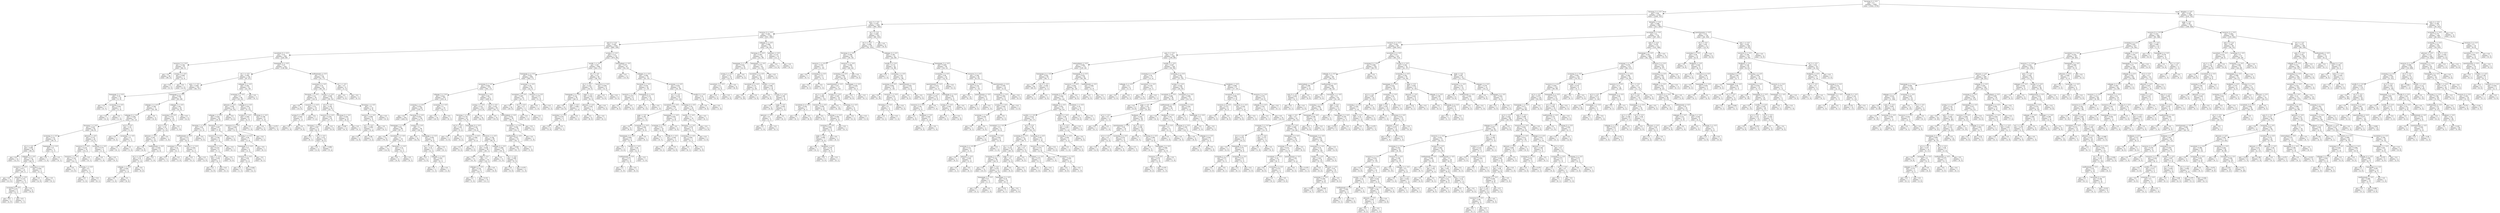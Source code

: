 digraph Tree {
node [shape=box] ;
0 [label="forumng_4 <= 0.5\ngini = 0.5\nsamples = 3200\nvalue = [1622, 1578]"] ;
1 [label="forumng_3 <= 0.5\ngini = 0.46\nsamples = 2191\nvalue = [1404, 787]"] ;
0 -> 1 [labeldistance=2.5, labelangle=45, headlabel="True"] ;
2 [label="quiz_3 <= 0.5\ngini = 0.352\nsamples = 1283\nvalue = [991, 292]"] ;
1 -> 2 ;
3 [label="resource_4 <= 0.5\ngini = 0.281\nsamples = 1120\nvalue = [931, 189]"] ;
2 -> 3 ;
4 [label="quiz_0 <= 0.5\ngini = 0.245\nsamples = 1044\nvalue = [895, 149]"] ;
3 -> 4 ;
5 [label="oucontent_0 <= 0.5\ngini = 0.41\nsamples = 309\nvalue = [220, 89]"] ;
4 -> 5 ;
6 [label="resource_3 <= 0.5\ngini = 0.108\nsamples = 87\nvalue = [82, 5]"] ;
5 -> 6 ;
7 [label="gini = 0.0\nsamples = 80\nvalue = [80, 0]"] ;
6 -> 7 ;
8 [label="acumg_2 <= 0.5\ngini = 0.408\nsamples = 7\nvalue = [2, 5]"] ;
6 -> 8 ;
9 [label="gini = 0.0\nsamples = 5\nvalue = [0, 5]"] ;
8 -> 9 ;
10 [label="gini = 0.0\nsamples = 2\nvalue = [2, 0]"] ;
8 -> 10 ;
11 [label="homepage_0 <= 0.5\ngini = 0.47\nsamples = 222\nvalue = [138, 84]"] ;
5 -> 11 ;
12 [label="url_1 <= 0.5\ngini = 0.492\nsamples = 154\nvalue = [87, 67]"] ;
11 -> 12 ;
13 [label="quiz_1 <= 0.5\ngini = 0.464\nsamples = 101\nvalue = [64, 37]"] ;
12 -> 13 ;
14 [label="homepage_2 <= 0.5\ngini = 0.18\nsamples = 10\nvalue = [1, 9]"] ;
13 -> 14 ;
15 [label="gini = 0.0\nsamples = 7\nvalue = [0, 7]"] ;
14 -> 15 ;
16 [label="acumneg_2 <= 0.5\ngini = 0.444\nsamples = 3\nvalue = [1, 2]"] ;
14 -> 16 ;
17 [label="gini = 0.0\nsamples = 2\nvalue = [0, 2]"] ;
16 -> 17 ;
18 [label="gini = 0.0\nsamples = 1\nvalue = [1, 0]"] ;
16 -> 18 ;
19 [label="homepage_2 <= 0.5\ngini = 0.426\nsamples = 91\nvalue = [63, 28]"] ;
13 -> 19 ;
20 [label="subpage_3 <= 0.5\ngini = 0.349\nsamples = 71\nvalue = [55, 16]"] ;
19 -> 20 ;
21 [label="subpage_0 <= 0.5\ngini = 0.294\nsamples = 67\nvalue = [55, 12]"] ;
20 -> 21 ;
22 [label="forumng_1 <= 0.5\ngini = 0.225\nsamples = 62\nvalue = [54, 8]"] ;
21 -> 22 ;
23 [label="acumneg_3 <= 0.5\ngini = 0.133\nsamples = 42\nvalue = [39, 3]"] ;
22 -> 23 ;
24 [label="url_2 <= 0.5\ngini = 0.095\nsamples = 40\nvalue = [38, 2]"] ;
23 -> 24 ;
25 [label="gini = 0.0\nsamples = 12\nvalue = [12, 0]"] ;
24 -> 25 ;
26 [label="subpage_2 <= 0.5\ngini = 0.133\nsamples = 28\nvalue = [26, 2]"] ;
24 -> 26 ;
27 [label="resource_1 <= 0.5\ngini = 0.077\nsamples = 25\nvalue = [24, 1]"] ;
26 -> 27 ;
28 [label="gini = 0.0\nsamples = 13\nvalue = [13, 0]"] ;
27 -> 28 ;
29 [label="glossary <= 0.5\ngini = 0.153\nsamples = 12\nvalue = [11, 1]"] ;
27 -> 29 ;
30 [label="acumneg_0 <= 0.5\ngini = 0.375\nsamples = 4\nvalue = [3, 1]"] ;
29 -> 30 ;
31 [label="gini = 0.0\nsamples = 2\nvalue = [2, 0]"] ;
30 -> 31 ;
32 [label="gini = 0.5\nsamples = 2\nvalue = [1, 1]"] ;
30 -> 32 ;
33 [label="gini = 0.0\nsamples = 8\nvalue = [8, 0]"] ;
29 -> 33 ;
34 [label="acumneg_2 <= 0.5\ngini = 0.444\nsamples = 3\nvalue = [2, 1]"] ;
26 -> 34 ;
35 [label="gini = 0.0\nsamples = 2\nvalue = [2, 0]"] ;
34 -> 35 ;
36 [label="gini = 0.0\nsamples = 1\nvalue = [0, 1]"] ;
34 -> 36 ;
37 [label="homepage_3 <= 0.5\ngini = 0.5\nsamples = 2\nvalue = [1, 1]"] ;
23 -> 37 ;
38 [label="gini = 0.0\nsamples = 1\nvalue = [1, 0]"] ;
37 -> 38 ;
39 [label="gini = 0.0\nsamples = 1\nvalue = [0, 1]"] ;
37 -> 39 ;
40 [label="glossary <= 0.5\ngini = 0.375\nsamples = 20\nvalue = [15, 5]"] ;
22 -> 40 ;
41 [label="resource_0 <= 0.5\ngini = 0.219\nsamples = 16\nvalue = [14, 2]"] ;
40 -> 41 ;
42 [label="resource_1 <= 0.5\ngini = 0.124\nsamples = 15\nvalue = [14, 1]"] ;
41 -> 42 ;
43 [label="gini = 0.0\nsamples = 13\nvalue = [13, 0]"] ;
42 -> 43 ;
44 [label="acumneg_1 <= 0.5\ngini = 0.5\nsamples = 2\nvalue = [1, 1]"] ;
42 -> 44 ;
45 [label="gini = 0.0\nsamples = 1\nvalue = [1, 0]"] ;
44 -> 45 ;
46 [label="gini = 0.0\nsamples = 1\nvalue = [0, 1]"] ;
44 -> 46 ;
47 [label="gini = 0.0\nsamples = 1\nvalue = [0, 1]"] ;
41 -> 47 ;
48 [label="acumneg_2 <= 0.5\ngini = 0.375\nsamples = 4\nvalue = [1, 3]"] ;
40 -> 48 ;
49 [label="gini = 0.0\nsamples = 1\nvalue = [1, 0]"] ;
48 -> 49 ;
50 [label="gini = 0.0\nsamples = 3\nvalue = [0, 3]"] ;
48 -> 50 ;
51 [label="url_0 <= 0.5\ngini = 0.32\nsamples = 5\nvalue = [1, 4]"] ;
21 -> 51 ;
52 [label="gini = 0.0\nsamples = 3\nvalue = [0, 3]"] ;
51 -> 52 ;
53 [label="acumneg_1 <= 0.5\ngini = 0.5\nsamples = 2\nvalue = [1, 1]"] ;
51 -> 53 ;
54 [label="gini = 0.0\nsamples = 1\nvalue = [0, 1]"] ;
53 -> 54 ;
55 [label="gini = 0.0\nsamples = 1\nvalue = [1, 0]"] ;
53 -> 55 ;
56 [label="gini = 0.0\nsamples = 4\nvalue = [0, 4]"] ;
20 -> 56 ;
57 [label="subpage_3 <= 0.5\ngini = 0.48\nsamples = 20\nvalue = [8, 12]"] ;
19 -> 57 ;
58 [label="acumneg_1 <= 0.5\ngini = 0.375\nsamples = 16\nvalue = [4, 12]"] ;
57 -> 58 ;
59 [label="url_0 <= 0.5\ngini = 0.32\nsamples = 15\nvalue = [3, 12]"] ;
58 -> 59 ;
60 [label="glossary <= 0.5\ngini = 0.245\nsamples = 14\nvalue = [2, 12]"] ;
59 -> 60 ;
61 [label="gini = 0.0\nsamples = 8\nvalue = [0, 8]"] ;
60 -> 61 ;
62 [label="ouelluminate <= 0.5\ngini = 0.444\nsamples = 6\nvalue = [2, 4]"] ;
60 -> 62 ;
63 [label="url_3 <= 0.5\ngini = 0.32\nsamples = 5\nvalue = [1, 4]"] ;
62 -> 63 ;
64 [label="subpage_1 <= 0.5\ngini = 0.444\nsamples = 3\nvalue = [1, 2]"] ;
63 -> 64 ;
65 [label="gini = 0.0\nsamples = 1\nvalue = [1, 0]"] ;
64 -> 65 ;
66 [label="gini = 0.0\nsamples = 2\nvalue = [0, 2]"] ;
64 -> 66 ;
67 [label="gini = 0.0\nsamples = 2\nvalue = [0, 2]"] ;
63 -> 67 ;
68 [label="gini = 0.0\nsamples = 1\nvalue = [1, 0]"] ;
62 -> 68 ;
69 [label="gini = 0.0\nsamples = 1\nvalue = [1, 0]"] ;
59 -> 69 ;
70 [label="gini = 0.0\nsamples = 1\nvalue = [1, 0]"] ;
58 -> 70 ;
71 [label="gini = 0.0\nsamples = 4\nvalue = [4, 0]"] ;
57 -> 71 ;
72 [label="subpage_2 <= 0.5\ngini = 0.491\nsamples = 53\nvalue = [23, 30]"] ;
12 -> 72 ;
73 [label="acumneg_0 <= 0.5\ngini = 0.5\nsamples = 46\nvalue = [23, 23]"] ;
72 -> 73 ;
74 [label="glossary <= 0.5\ngini = 0.459\nsamples = 28\nvalue = [18, 10]"] ;
73 -> 74 ;
75 [label="subpage_1 <= 0.5\ngini = 0.426\nsamples = 26\nvalue = [18, 8]"] ;
74 -> 75 ;
76 [label="forumng_1 <= 0.5\ngini = 0.26\nsamples = 13\nvalue = [11, 2]"] ;
75 -> 76 ;
77 [label="ouelluminate <= 0.5\ngini = 0.375\nsamples = 8\nvalue = [6, 2]"] ;
76 -> 77 ;
78 [label="acumneg_2 <= 0.5\ngini = 0.32\nsamples = 5\nvalue = [4, 1]"] ;
77 -> 78 ;
79 [label="gini = 0.5\nsamples = 2\nvalue = [1, 1]"] ;
78 -> 79 ;
80 [label="gini = 0.0\nsamples = 3\nvalue = [3, 0]"] ;
78 -> 80 ;
81 [label="resource_1 <= 0.5\ngini = 0.444\nsamples = 3\nvalue = [2, 1]"] ;
77 -> 81 ;
82 [label="gini = 0.0\nsamples = 1\nvalue = [0, 1]"] ;
81 -> 82 ;
83 [label="gini = 0.0\nsamples = 2\nvalue = [2, 0]"] ;
81 -> 83 ;
84 [label="gini = 0.0\nsamples = 5\nvalue = [5, 0]"] ;
76 -> 84 ;
85 [label="forumng_1 <= 0.5\ngini = 0.497\nsamples = 13\nvalue = [7, 6]"] ;
75 -> 85 ;
86 [label="resource_2 <= 0.5\ngini = 0.346\nsamples = 9\nvalue = [7, 2]"] ;
85 -> 86 ;
87 [label="acumneg_2 <= 0.5\ngini = 0.219\nsamples = 8\nvalue = [7, 1]"] ;
86 -> 87 ;
88 [label="quiz_1 <= 0.5\ngini = 0.444\nsamples = 3\nvalue = [2, 1]"] ;
87 -> 88 ;
89 [label="gini = 0.0\nsamples = 2\nvalue = [2, 0]"] ;
88 -> 89 ;
90 [label="gini = 0.0\nsamples = 1\nvalue = [0, 1]"] ;
88 -> 90 ;
91 [label="gini = 0.0\nsamples = 5\nvalue = [5, 0]"] ;
87 -> 91 ;
92 [label="gini = 0.0\nsamples = 1\nvalue = [0, 1]"] ;
86 -> 92 ;
93 [label="gini = 0.0\nsamples = 4\nvalue = [0, 4]"] ;
85 -> 93 ;
94 [label="gini = 0.0\nsamples = 2\nvalue = [0, 2]"] ;
74 -> 94 ;
95 [label="subpage_0 <= 0.5\ngini = 0.401\nsamples = 18\nvalue = [5, 13]"] ;
73 -> 95 ;
96 [label="acumg_0 <= 0.5\ngini = 0.494\nsamples = 9\nvalue = [4, 5]"] ;
95 -> 96 ;
97 [label="resource_0 <= 0.5\ngini = 0.469\nsamples = 8\nvalue = [3, 5]"] ;
96 -> 97 ;
98 [label="forumng_1 <= 0.5\ngini = 0.49\nsamples = 7\nvalue = [3, 4]"] ;
97 -> 98 ;
99 [label="homepage_2 <= 0.5\ngini = 0.5\nsamples = 6\nvalue = [3, 3]"] ;
98 -> 99 ;
100 [label="resource_2 <= 0.5\ngini = 0.48\nsamples = 5\nvalue = [3, 2]"] ;
99 -> 100 ;
101 [label="gini = 0.5\nsamples = 2\nvalue = [1, 1]"] ;
100 -> 101 ;
102 [label="gini = 0.444\nsamples = 3\nvalue = [2, 1]"] ;
100 -> 102 ;
103 [label="gini = 0.0\nsamples = 1\nvalue = [0, 1]"] ;
99 -> 103 ;
104 [label="gini = 0.0\nsamples = 1\nvalue = [0, 1]"] ;
98 -> 104 ;
105 [label="gini = 0.0\nsamples = 1\nvalue = [0, 1]"] ;
97 -> 105 ;
106 [label="gini = 0.0\nsamples = 1\nvalue = [1, 0]"] ;
96 -> 106 ;
107 [label="forumng_2 <= 0.5\ngini = 0.198\nsamples = 9\nvalue = [1, 8]"] ;
95 -> 107 ;
108 [label="gini = 0.0\nsamples = 5\nvalue = [0, 5]"] ;
107 -> 108 ;
109 [label="gini = 0.375\nsamples = 4\nvalue = [1, 3]"] ;
107 -> 109 ;
110 [label="gini = 0.0\nsamples = 7\nvalue = [0, 7]"] ;
72 -> 110 ;
111 [label="ouelluminate <= 0.5\ngini = 0.375\nsamples = 68\nvalue = [51, 17]"] ;
11 -> 111 ;
112 [label="acumneg_0 <= 0.5\ngini = 0.35\nsamples = 62\nvalue = [48, 14]"] ;
111 -> 112 ;
113 [label="forumng_1 <= 0.5\ngini = 0.18\nsamples = 20\nvalue = [18, 2]"] ;
112 -> 113 ;
114 [label="gini = 0.0\nsamples = 10\nvalue = [10, 0]"] ;
113 -> 114 ;
115 [label="resource_1 <= 0.5\ngini = 0.32\nsamples = 10\nvalue = [8, 2]"] ;
113 -> 115 ;
116 [label="acumg_0 <= 0.5\ngini = 0.444\nsamples = 3\nvalue = [1, 2]"] ;
115 -> 116 ;
117 [label="gini = 0.0\nsamples = 1\nvalue = [1, 0]"] ;
116 -> 117 ;
118 [label="gini = 0.0\nsamples = 2\nvalue = [0, 2]"] ;
116 -> 118 ;
119 [label="gini = 0.0\nsamples = 7\nvalue = [7, 0]"] ;
115 -> 119 ;
120 [label="acumg_1 <= 0.5\ngini = 0.408\nsamples = 42\nvalue = [30, 12]"] ;
112 -> 120 ;
121 [label="url_0 <= 0.5\ngini = 0.342\nsamples = 32\nvalue = [25, 7]"] ;
120 -> 121 ;
122 [label="resource_0 <= 0.5\ngini = 0.255\nsamples = 20\nvalue = [17, 3]"] ;
121 -> 122 ;
123 [label="forumng_1 <= 0.5\ngini = 0.397\nsamples = 11\nvalue = [8, 3]"] ;
122 -> 123 ;
124 [label="gini = 0.0\nsamples = 1\nvalue = [0, 1]"] ;
123 -> 124 ;
125 [label="url_2 <= 0.5\ngini = 0.32\nsamples = 10\nvalue = [8, 2]"] ;
123 -> 125 ;
126 [label="gini = 0.0\nsamples = 3\nvalue = [3, 0]"] ;
125 -> 126 ;
127 [label="gini = 0.408\nsamples = 7\nvalue = [5, 2]"] ;
125 -> 127 ;
128 [label="gini = 0.0\nsamples = 9\nvalue = [9, 0]"] ;
122 -> 128 ;
129 [label="forumng_0 <= 0.5\ngini = 0.444\nsamples = 12\nvalue = [8, 4]"] ;
121 -> 129 ;
130 [label="gini = 0.397\nsamples = 11\nvalue = [8, 3]"] ;
129 -> 130 ;
131 [label="gini = 0.0\nsamples = 1\nvalue = [0, 1]"] ;
129 -> 131 ;
132 [label="forumng_1 <= 0.5\ngini = 0.5\nsamples = 10\nvalue = [5, 5]"] ;
120 -> 132 ;
133 [label="resource_1 <= 0.5\ngini = 0.469\nsamples = 8\nvalue = [5, 3]"] ;
132 -> 133 ;
134 [label="url_1 <= 0.5\ngini = 0.408\nsamples = 7\nvalue = [5, 2]"] ;
133 -> 134 ;
135 [label="gini = 0.0\nsamples = 2\nvalue = [2, 0]"] ;
134 -> 135 ;
136 [label="gini = 0.48\nsamples = 5\nvalue = [3, 2]"] ;
134 -> 136 ;
137 [label="gini = 0.0\nsamples = 1\nvalue = [0, 1]"] ;
133 -> 137 ;
138 [label="gini = 0.0\nsamples = 2\nvalue = [0, 2]"] ;
132 -> 138 ;
139 [label="url_1 <= 0.5\ngini = 0.5\nsamples = 6\nvalue = [3, 3]"] ;
111 -> 139 ;
140 [label="gini = 0.0\nsamples = 3\nvalue = [3, 0]"] ;
139 -> 140 ;
141 [label="gini = 0.0\nsamples = 3\nvalue = [0, 3]"] ;
139 -> 141 ;
142 [label="acumg_2 <= 0.5\ngini = 0.15\nsamples = 735\nvalue = [675, 60]"] ;
4 -> 142 ;
143 [label="ouwiki_1 <= 0.5\ngini = 0.08\nsamples = 648\nvalue = [621, 27]"] ;
142 -> 143 ;
144 [label="homepage_2 <= 0.5\ngini = 0.055\nsamples = 600\nvalue = [583, 17]"] ;
143 -> 144 ;
145 [label="acumneg_0 <= 0.5\ngini = 0.044\nsamples = 574\nvalue = [561, 13]"] ;
144 -> 145 ;
146 [label="subpage_3 <= 0.5\ngini = 0.022\nsamples = 357\nvalue = [353, 4]"] ;
145 -> 146 ;
147 [label="acumneg_1 <= 0.5\ngini = 0.018\nsamples = 338\nvalue = [335, 3]"] ;
146 -> 147 ;
148 [label="gini = 0.0\nsamples = 202\nvalue = [202, 0]"] ;
147 -> 148 ;
149 [label="forumng_2 <= 0.5\ngini = 0.043\nsamples = 136\nvalue = [133, 3]"] ;
147 -> 149 ;
150 [label="homepage_1 <= 0.5\ngini = 0.02\nsamples = 98\nvalue = [97, 1]"] ;
149 -> 150 ;
151 [label="gini = 0.0\nsamples = 79\nvalue = [79, 0]"] ;
150 -> 151 ;
152 [label="oucontent_1 <= 0.5\ngini = 0.1\nsamples = 19\nvalue = [18, 1]"] ;
150 -> 152 ;
153 [label="gini = 0.0\nsamples = 14\nvalue = [14, 0]"] ;
152 -> 153 ;
154 [label="forumng_1 <= 0.5\ngini = 0.32\nsamples = 5\nvalue = [4, 1]"] ;
152 -> 154 ;
155 [label="gini = 0.0\nsamples = 4\nvalue = [4, 0]"] ;
154 -> 155 ;
156 [label="gini = 0.0\nsamples = 1\nvalue = [0, 1]"] ;
154 -> 156 ;
157 [label="acumg_0 <= 0.5\ngini = 0.1\nsamples = 38\nvalue = [36, 2]"] ;
149 -> 157 ;
158 [label="gini = 0.0\nsamples = 32\nvalue = [32, 0]"] ;
157 -> 158 ;
159 [label="homepage_1 <= 0.5\ngini = 0.444\nsamples = 6\nvalue = [4, 2]"] ;
157 -> 159 ;
160 [label="url_1 <= 0.5\ngini = 0.32\nsamples = 5\nvalue = [4, 1]"] ;
159 -> 160 ;
161 [label="gini = 0.0\nsamples = 2\nvalue = [2, 0]"] ;
160 -> 161 ;
162 [label="subpage_1 <= 0.5\ngini = 0.444\nsamples = 3\nvalue = [2, 1]"] ;
160 -> 162 ;
163 [label="gini = 0.5\nsamples = 2\nvalue = [1, 1]"] ;
162 -> 163 ;
164 [label="gini = 0.0\nsamples = 1\nvalue = [1, 0]"] ;
162 -> 164 ;
165 [label="gini = 0.0\nsamples = 1\nvalue = [0, 1]"] ;
159 -> 165 ;
166 [label="acumneg_3 <= 0.5\ngini = 0.1\nsamples = 19\nvalue = [18, 1]"] ;
146 -> 166 ;
167 [label="gini = 0.0\nsamples = 18\nvalue = [18, 0]"] ;
166 -> 167 ;
168 [label="gini = 0.0\nsamples = 1\nvalue = [0, 1]"] ;
166 -> 168 ;
169 [label="forumng_0 <= 0.5\ngini = 0.08\nsamples = 217\nvalue = [208, 9]"] ;
145 -> 169 ;
170 [label="acumg_1 <= 0.5\ngini = 0.122\nsamples = 123\nvalue = [115, 8]"] ;
169 -> 170 ;
171 [label="forumng_1 <= 0.5\ngini = 0.178\nsamples = 81\nvalue = [73, 8]"] ;
170 -> 171 ;
172 [label="url_0 <= 0.5\ngini = 0.48\nsamples = 5\nvalue = [3, 2]"] ;
171 -> 172 ;
173 [label="gini = 0.0\nsamples = 3\nvalue = [3, 0]"] ;
172 -> 173 ;
174 [label="gini = 0.0\nsamples = 2\nvalue = [0, 2]"] ;
172 -> 174 ;
175 [label="homepage_0 <= 0.5\ngini = 0.145\nsamples = 76\nvalue = [70, 6]"] ;
171 -> 175 ;
176 [label="resource_1 <= 0.5\ngini = 0.408\nsamples = 7\nvalue = [5, 2]"] ;
175 -> 176 ;
177 [label="gini = 0.0\nsamples = 2\nvalue = [0, 2]"] ;
176 -> 177 ;
178 [label="gini = 0.0\nsamples = 5\nvalue = [5, 0]"] ;
176 -> 178 ;
179 [label="resource_1 <= 0.5\ngini = 0.109\nsamples = 69\nvalue = [65, 4]"] ;
175 -> 179 ;
180 [label="url_0 <= 0.5\ngini = 0.039\nsamples = 50\nvalue = [49, 1]"] ;
179 -> 180 ;
181 [label="gini = 0.0\nsamples = 31\nvalue = [31, 0]"] ;
180 -> 181 ;
182 [label="page <= 0.5\ngini = 0.1\nsamples = 19\nvalue = [18, 1]"] ;
180 -> 182 ;
183 [label="subpage_0 <= 0.5\ngini = 0.124\nsamples = 15\nvalue = [14, 1]"] ;
182 -> 183 ;
184 [label="gini = 0.0\nsamples = 1\nvalue = [1, 0]"] ;
183 -> 184 ;
185 [label="gini = 0.133\nsamples = 14\nvalue = [13, 1]"] ;
183 -> 185 ;
186 [label="gini = 0.0\nsamples = 4\nvalue = [4, 0]"] ;
182 -> 186 ;
187 [label="subpage_0 <= 0.5\ngini = 0.266\nsamples = 19\nvalue = [16, 3]"] ;
179 -> 187 ;
188 [label="gini = 0.0\nsamples = 11\nvalue = [11, 0]"] ;
187 -> 188 ;
189 [label="url_1 <= 0.5\ngini = 0.469\nsamples = 8\nvalue = [5, 3]"] ;
187 -> 189 ;
190 [label="gini = 0.0\nsamples = 4\nvalue = [4, 0]"] ;
189 -> 190 ;
191 [label="gini = 0.375\nsamples = 4\nvalue = [1, 3]"] ;
189 -> 191 ;
192 [label="gini = 0.0\nsamples = 42\nvalue = [42, 0]"] ;
170 -> 192 ;
193 [label="url_0 <= 0.5\ngini = 0.021\nsamples = 94\nvalue = [93, 1]"] ;
169 -> 193 ;
194 [label="gini = 0.0\nsamples = 35\nvalue = [35, 0]"] ;
193 -> 194 ;
195 [label="externalquiz <= 0.5\ngini = 0.033\nsamples = 59\nvalue = [58, 1]"] ;
193 -> 195 ;
196 [label="oucontent_1 <= 0.5\ngini = 0.036\nsamples = 54\nvalue = [53, 1]"] ;
195 -> 196 ;
197 [label="ouelluminate <= 0.5\ngini = 0.037\nsamples = 53\nvalue = [52, 1]"] ;
196 -> 197 ;
198 [label="gini = 0.038\nsamples = 52\nvalue = [51, 1]"] ;
197 -> 198 ;
199 [label="gini = 0.0\nsamples = 1\nvalue = [1, 0]"] ;
197 -> 199 ;
200 [label="gini = 0.0\nsamples = 1\nvalue = [1, 0]"] ;
196 -> 200 ;
201 [label="gini = 0.0\nsamples = 5\nvalue = [5, 0]"] ;
195 -> 201 ;
202 [label="acumneg_1 <= 0.5\ngini = 0.26\nsamples = 26\nvalue = [22, 4]"] ;
144 -> 202 ;
203 [label="oucontent_3 <= 0.5\ngini = 0.087\nsamples = 22\nvalue = [21, 1]"] ;
202 -> 203 ;
204 [label="gini = 0.0\nsamples = 20\nvalue = [20, 0]"] ;
203 -> 204 ;
205 [label="url_3 <= 0.5\ngini = 0.5\nsamples = 2\nvalue = [1, 1]"] ;
203 -> 205 ;
206 [label="gini = 0.0\nsamples = 1\nvalue = [1, 0]"] ;
205 -> 206 ;
207 [label="gini = 0.0\nsamples = 1\nvalue = [0, 1]"] ;
205 -> 207 ;
208 [label="resource_3 <= 0.5\ngini = 0.375\nsamples = 4\nvalue = [1, 3]"] ;
202 -> 208 ;
209 [label="gini = 0.0\nsamples = 1\nvalue = [1, 0]"] ;
208 -> 209 ;
210 [label="gini = 0.0\nsamples = 3\nvalue = [0, 3]"] ;
208 -> 210 ;
211 [label="url_3 <= 0.5\ngini = 0.33\nsamples = 48\nvalue = [38, 10]"] ;
143 -> 211 ;
212 [label="url_2 <= 0.5\ngini = 0.224\nsamples = 39\nvalue = [34, 5]"] ;
211 -> 212 ;
213 [label="homepage_3 <= 0.5\ngini = 0.124\nsamples = 30\nvalue = [28, 2]"] ;
212 -> 213 ;
214 [label="gini = 0.0\nsamples = 23\nvalue = [23, 0]"] ;
213 -> 214 ;
215 [label="page <= 0.5\ngini = 0.408\nsamples = 7\nvalue = [5, 2]"] ;
213 -> 215 ;
216 [label="acumneg_1 <= 0.5\ngini = 0.278\nsamples = 6\nvalue = [5, 1]"] ;
215 -> 216 ;
217 [label="gini = 0.0\nsamples = 5\nvalue = [5, 0]"] ;
216 -> 217 ;
218 [label="gini = 0.0\nsamples = 1\nvalue = [0, 1]"] ;
216 -> 218 ;
219 [label="gini = 0.0\nsamples = 1\nvalue = [0, 1]"] ;
215 -> 219 ;
220 [label="page <= 0.5\ngini = 0.444\nsamples = 9\nvalue = [6, 3]"] ;
212 -> 220 ;
221 [label="glossary <= 0.5\ngini = 0.245\nsamples = 7\nvalue = [6, 1]"] ;
220 -> 221 ;
222 [label="gini = 0.0\nsamples = 6\nvalue = [6, 0]"] ;
221 -> 222 ;
223 [label="gini = 0.0\nsamples = 1\nvalue = [0, 1]"] ;
221 -> 223 ;
224 [label="gini = 0.0\nsamples = 2\nvalue = [0, 2]"] ;
220 -> 224 ;
225 [label="resource_2 <= 0.5\ngini = 0.494\nsamples = 9\nvalue = [4, 5]"] ;
211 -> 225 ;
226 [label="gini = 0.0\nsamples = 4\nvalue = [4, 0]"] ;
225 -> 226 ;
227 [label="gini = 0.0\nsamples = 5\nvalue = [0, 5]"] ;
225 -> 227 ;
228 [label="externalquiz <= 0.5\ngini = 0.471\nsamples = 87\nvalue = [54, 33]"] ;
142 -> 228 ;
229 [label="gini = 0.0\nsamples = 13\nvalue = [13, 0]"] ;
228 -> 229 ;
230 [label="subpage_3 <= 0.5\ngini = 0.494\nsamples = 74\nvalue = [41, 33]"] ;
228 -> 230 ;
231 [label="forumng_2 <= 0.5\ngini = 0.434\nsamples = 22\nvalue = [7, 15]"] ;
230 -> 231 ;
232 [label="resource_1 <= 0.5\ngini = 0.375\nsamples = 8\nvalue = [6, 2]"] ;
231 -> 232 ;
233 [label="gini = 0.0\nsamples = 6\nvalue = [6, 0]"] ;
232 -> 233 ;
234 [label="gini = 0.0\nsamples = 2\nvalue = [0, 2]"] ;
232 -> 234 ;
235 [label="homepage_0 <= 0.5\ngini = 0.133\nsamples = 14\nvalue = [1, 13]"] ;
231 -> 235 ;
236 [label="gini = 0.0\nsamples = 13\nvalue = [0, 13]"] ;
235 -> 236 ;
237 [label="gini = 0.0\nsamples = 1\nvalue = [1, 0]"] ;
235 -> 237 ;
238 [label="acumneg_1 <= 0.5\ngini = 0.453\nsamples = 52\nvalue = [34, 18]"] ;
230 -> 238 ;
239 [label="url_3 <= 0.5\ngini = 0.418\nsamples = 47\nvalue = [33, 14]"] ;
238 -> 239 ;
240 [label="oucontent_3 <= 0.5\ngini = 0.494\nsamples = 27\nvalue = [15, 12]"] ;
239 -> 240 ;
241 [label="page <= 0.5\ngini = 0.391\nsamples = 15\nvalue = [11, 4]"] ;
240 -> 241 ;
242 [label="gini = 0.0\nsamples = 6\nvalue = [6, 0]"] ;
241 -> 242 ;
243 [label="acumneg_3 <= 0.5\ngini = 0.494\nsamples = 9\nvalue = [5, 4]"] ;
241 -> 243 ;
244 [label="homepage_3 <= 0.5\ngini = 0.469\nsamples = 8\nvalue = [5, 3]"] ;
243 -> 244 ;
245 [label="gini = 0.0\nsamples = 3\nvalue = [3, 0]"] ;
244 -> 245 ;
246 [label="ouwiki_0 <= 0.5\ngini = 0.48\nsamples = 5\nvalue = [2, 3]"] ;
244 -> 246 ;
247 [label="ouelluminate <= 0.5\ngini = 0.375\nsamples = 4\nvalue = [1, 3]"] ;
246 -> 247 ;
248 [label="gini = 0.0\nsamples = 1\nvalue = [1, 0]"] ;
247 -> 248 ;
249 [label="gini = 0.0\nsamples = 3\nvalue = [0, 3]"] ;
247 -> 249 ;
250 [label="gini = 0.0\nsamples = 1\nvalue = [1, 0]"] ;
246 -> 250 ;
251 [label="gini = 0.0\nsamples = 1\nvalue = [0, 1]"] ;
243 -> 251 ;
252 [label="homepage_1 <= 0.5\ngini = 0.444\nsamples = 12\nvalue = [4, 8]"] ;
240 -> 252 ;
253 [label="acumneg_2 <= 0.5\ngini = 0.32\nsamples = 10\nvalue = [2, 8]"] ;
252 -> 253 ;
254 [label="gini = 0.0\nsamples = 7\nvalue = [0, 7]"] ;
253 -> 254 ;
255 [label="ouwiki_0 <= 0.5\ngini = 0.444\nsamples = 3\nvalue = [2, 1]"] ;
253 -> 255 ;
256 [label="gini = 0.0\nsamples = 1\nvalue = [0, 1]"] ;
255 -> 256 ;
257 [label="gini = 0.0\nsamples = 2\nvalue = [2, 0]"] ;
255 -> 257 ;
258 [label="gini = 0.0\nsamples = 2\nvalue = [2, 0]"] ;
252 -> 258 ;
259 [label="acumneg_0 <= 0.5\ngini = 0.18\nsamples = 20\nvalue = [18, 2]"] ;
239 -> 259 ;
260 [label="ouwiki_1 <= 0.5\ngini = 0.1\nsamples = 19\nvalue = [18, 1]"] ;
259 -> 260 ;
261 [label="forumng_1 <= 0.5\ngini = 0.278\nsamples = 6\nvalue = [5, 1]"] ;
260 -> 261 ;
262 [label="acumneg_2 <= 0.5\ngini = 0.444\nsamples = 3\nvalue = [2, 1]"] ;
261 -> 262 ;
263 [label="gini = 0.0\nsamples = 1\nvalue = [0, 1]"] ;
262 -> 263 ;
264 [label="gini = 0.0\nsamples = 2\nvalue = [2, 0]"] ;
262 -> 264 ;
265 [label="gini = 0.0\nsamples = 3\nvalue = [3, 0]"] ;
261 -> 265 ;
266 [label="gini = 0.0\nsamples = 13\nvalue = [13, 0]"] ;
260 -> 266 ;
267 [label="gini = 0.0\nsamples = 1\nvalue = [0, 1]"] ;
259 -> 267 ;
268 [label="ouwiki_0 <= 0.5\ngini = 0.32\nsamples = 5\nvalue = [1, 4]"] ;
238 -> 268 ;
269 [label="gini = 0.0\nsamples = 4\nvalue = [0, 4]"] ;
268 -> 269 ;
270 [label="gini = 0.0\nsamples = 1\nvalue = [1, 0]"] ;
268 -> 270 ;
271 [label="subpage_2 <= 0.5\ngini = 0.499\nsamples = 76\nvalue = [36, 40]"] ;
3 -> 271 ;
272 [label="forumng_2 <= 0.5\ngini = 0.467\nsamples = 62\nvalue = [23, 39]"] ;
271 -> 272 ;
273 [label="homepage_2 <= 0.5\ngini = 0.444\nsamples = 18\nvalue = [12, 6]"] ;
272 -> 273 ;
274 [label="acumg_2 <= 0.5\ngini = 0.375\nsamples = 16\nvalue = [12, 4]"] ;
273 -> 274 ;
275 [label="oucontent_3 <= 0.5\ngini = 0.5\nsamples = 8\nvalue = [4, 4]"] ;
274 -> 275 ;
276 [label="gini = 0.0\nsamples = 4\nvalue = [0, 4]"] ;
275 -> 276 ;
277 [label="gini = 0.0\nsamples = 4\nvalue = [4, 0]"] ;
275 -> 277 ;
278 [label="gini = 0.0\nsamples = 8\nvalue = [8, 0]"] ;
274 -> 278 ;
279 [label="gini = 0.0\nsamples = 2\nvalue = [0, 2]"] ;
273 -> 279 ;
280 [label="homepage_1 <= 0.5\ngini = 0.375\nsamples = 44\nvalue = [11, 33]"] ;
272 -> 280 ;
281 [label="oucontent_3 <= 0.5\ngini = 0.337\nsamples = 42\nvalue = [9, 33]"] ;
280 -> 281 ;
282 [label="oucontent_4 <= 0.5\ngini = 0.137\nsamples = 27\nvalue = [2, 25]"] ;
281 -> 282 ;
283 [label="gini = 0.0\nsamples = 25\nvalue = [0, 25]"] ;
282 -> 283 ;
284 [label="gini = 0.0\nsamples = 2\nvalue = [2, 0]"] ;
282 -> 284 ;
285 [label="ouwiki_1 <= 0.5\ngini = 0.498\nsamples = 15\nvalue = [7, 8]"] ;
281 -> 285 ;
286 [label="gini = 0.0\nsamples = 6\nvalue = [6, 0]"] ;
285 -> 286 ;
287 [label="acumg_2 <= 0.5\ngini = 0.198\nsamples = 9\nvalue = [1, 8]"] ;
285 -> 287 ;
288 [label="gini = 0.0\nsamples = 6\nvalue = [0, 6]"] ;
287 -> 288 ;
289 [label="page <= 0.5\ngini = 0.444\nsamples = 3\nvalue = [1, 2]"] ;
287 -> 289 ;
290 [label="glossary <= 0.5\ngini = 0.5\nsamples = 2\nvalue = [1, 1]"] ;
289 -> 290 ;
291 [label="gini = 0.0\nsamples = 1\nvalue = [1, 0]"] ;
290 -> 291 ;
292 [label="gini = 0.0\nsamples = 1\nvalue = [0, 1]"] ;
290 -> 292 ;
293 [label="gini = 0.0\nsamples = 1\nvalue = [0, 1]"] ;
289 -> 293 ;
294 [label="gini = 0.0\nsamples = 2\nvalue = [2, 0]"] ;
280 -> 294 ;
295 [label="glossary <= 0.5\ngini = 0.133\nsamples = 14\nvalue = [13, 1]"] ;
271 -> 295 ;
296 [label="gini = 0.0\nsamples = 13\nvalue = [13, 0]"] ;
295 -> 296 ;
297 [label="gini = 0.0\nsamples = 1\nvalue = [0, 1]"] ;
295 -> 297 ;
298 [label="url_1 <= 0.5\ngini = 0.465\nsamples = 163\nvalue = [60, 103]"] ;
2 -> 298 ;
299 [label="url_3 <= 0.5\ngini = 0.446\nsamples = 155\nvalue = [52, 103]"] ;
298 -> 299 ;
300 [label="forumng_2 <= 0.5\ngini = 0.498\nsamples = 64\nvalue = [30, 34]"] ;
299 -> 300 ;
301 [label="resource_1 <= 0.5\ngini = 0.165\nsamples = 11\nvalue = [1, 10]"] ;
300 -> 301 ;
302 [label="gini = 0.0\nsamples = 7\nvalue = [0, 7]"] ;
301 -> 302 ;
303 [label="acumneg_0 <= 0.5\ngini = 0.375\nsamples = 4\nvalue = [1, 3]"] ;
301 -> 303 ;
304 [label="gini = 0.0\nsamples = 3\nvalue = [0, 3]"] ;
303 -> 304 ;
305 [label="gini = 0.0\nsamples = 1\nvalue = [1, 0]"] ;
303 -> 305 ;
306 [label="resource_1 <= 0.5\ngini = 0.496\nsamples = 53\nvalue = [29, 24]"] ;
300 -> 306 ;
307 [label="acumneg_2 <= 0.5\ngini = 0.496\nsamples = 44\nvalue = [20, 24]"] ;
306 -> 307 ;
308 [label="questionnaire <= 0.5\ngini = 0.47\nsamples = 37\nvalue = [14, 23]"] ;
307 -> 308 ;
309 [label="url_2 <= 0.5\ngini = 0.499\nsamples = 21\nvalue = [11, 10]"] ;
308 -> 309 ;
310 [label="oucontent_4 <= 0.5\ngini = 0.245\nsamples = 7\nvalue = [6, 1]"] ;
309 -> 310 ;
311 [label="gini = 0.0\nsamples = 1\nvalue = [0, 1]"] ;
310 -> 311 ;
312 [label="gini = 0.0\nsamples = 6\nvalue = [6, 0]"] ;
310 -> 312 ;
313 [label="resource_2 <= 0.5\ngini = 0.459\nsamples = 14\nvalue = [5, 9]"] ;
309 -> 313 ;
314 [label="gini = 0.0\nsamples = 5\nvalue = [0, 5]"] ;
313 -> 314 ;
315 [label="acumneg_1 <= 0.5\ngini = 0.494\nsamples = 9\nvalue = [5, 4]"] ;
313 -> 315 ;
316 [label="acumneg_4 <= 0.5\ngini = 0.469\nsamples = 8\nvalue = [5, 3]"] ;
315 -> 316 ;
317 [label="page <= 0.5\ngini = 0.408\nsamples = 7\nvalue = [5, 2]"] ;
316 -> 317 ;
318 [label="gini = 0.0\nsamples = 1\nvalue = [0, 1]"] ;
317 -> 318 ;
319 [label="dualpane <= 0.5\ngini = 0.278\nsamples = 6\nvalue = [5, 1]"] ;
317 -> 319 ;
320 [label="gini = 0.0\nsamples = 5\nvalue = [5, 0]"] ;
319 -> 320 ;
321 [label="gini = 0.0\nsamples = 1\nvalue = [0, 1]"] ;
319 -> 321 ;
322 [label="gini = 0.0\nsamples = 1\nvalue = [0, 1]"] ;
316 -> 322 ;
323 [label="gini = 0.0\nsamples = 1\nvalue = [0, 1]"] ;
315 -> 323 ;
324 [label="acumg_3 <= 0.5\ngini = 0.305\nsamples = 16\nvalue = [3, 13]"] ;
308 -> 324 ;
325 [label="gini = 0.0\nsamples = 10\nvalue = [0, 10]"] ;
324 -> 325 ;
326 [label="acumneg_3 <= 0.5\ngini = 0.5\nsamples = 6\nvalue = [3, 3]"] ;
324 -> 326 ;
327 [label="gini = 0.0\nsamples = 3\nvalue = [0, 3]"] ;
326 -> 327 ;
328 [label="gini = 0.0\nsamples = 3\nvalue = [3, 0]"] ;
326 -> 328 ;
329 [label="homepage_1 <= 0.5\ngini = 0.245\nsamples = 7\nvalue = [6, 1]"] ;
307 -> 329 ;
330 [label="gini = 0.0\nsamples = 6\nvalue = [6, 0]"] ;
329 -> 330 ;
331 [label="gini = 0.0\nsamples = 1\nvalue = [0, 1]"] ;
329 -> 331 ;
332 [label="gini = 0.0\nsamples = 9\nvalue = [9, 0]"] ;
306 -> 332 ;
333 [label="subpage_4 <= 0.5\ngini = 0.367\nsamples = 91\nvalue = [22, 69]"] ;
299 -> 333 ;
334 [label="ouwiki_0 <= 0.5\ngini = 0.172\nsamples = 42\nvalue = [4, 38]"] ;
333 -> 334 ;
335 [label="gini = 0.0\nsamples = 1\nvalue = [1, 0]"] ;
334 -> 335 ;
336 [label="acumneg_1 <= 0.5\ngini = 0.136\nsamples = 41\nvalue = [3, 38]"] ;
334 -> 336 ;
337 [label="acumneg_4 <= 0.5\ngini = 0.056\nsamples = 35\nvalue = [1, 34]"] ;
336 -> 337 ;
338 [label="gini = 0.0\nsamples = 30\nvalue = [0, 30]"] ;
337 -> 338 ;
339 [label="resource_1 <= 0.5\ngini = 0.32\nsamples = 5\nvalue = [1, 4]"] ;
337 -> 339 ;
340 [label="forumng_2 <= 0.5\ngini = 0.5\nsamples = 2\nvalue = [1, 1]"] ;
339 -> 340 ;
341 [label="gini = 0.0\nsamples = 1\nvalue = [0, 1]"] ;
340 -> 341 ;
342 [label="gini = 0.0\nsamples = 1\nvalue = [1, 0]"] ;
340 -> 342 ;
343 [label="gini = 0.0\nsamples = 3\nvalue = [0, 3]"] ;
339 -> 343 ;
344 [label="questionnaire <= 0.5\ngini = 0.444\nsamples = 6\nvalue = [2, 4]"] ;
336 -> 344 ;
345 [label="gini = 0.0\nsamples = 4\nvalue = [0, 4]"] ;
344 -> 345 ;
346 [label="gini = 0.0\nsamples = 2\nvalue = [2, 0]"] ;
344 -> 346 ;
347 [label="homepage_3 <= 0.5\ngini = 0.465\nsamples = 49\nvalue = [18, 31]"] ;
333 -> 347 ;
348 [label="acumneg_3 <= 0.5\ngini = 0.48\nsamples = 20\nvalue = [12, 8]"] ;
347 -> 348 ;
349 [label="questionnaire <= 0.5\ngini = 0.415\nsamples = 17\nvalue = [12, 5]"] ;
348 -> 349 ;
350 [label="acumg_4 <= 0.5\ngini = 0.278\nsamples = 12\nvalue = [10, 2]"] ;
349 -> 350 ;
351 [label="resource_2 <= 0.5\ngini = 0.48\nsamples = 5\nvalue = [3, 2]"] ;
350 -> 351 ;
352 [label="gini = 0.0\nsamples = 2\nvalue = [2, 0]"] ;
351 -> 352 ;
353 [label="dualpane <= 0.5\ngini = 0.444\nsamples = 3\nvalue = [1, 2]"] ;
351 -> 353 ;
354 [label="gini = 0.0\nsamples = 2\nvalue = [0, 2]"] ;
353 -> 354 ;
355 [label="gini = 0.0\nsamples = 1\nvalue = [1, 0]"] ;
353 -> 355 ;
356 [label="gini = 0.0\nsamples = 7\nvalue = [7, 0]"] ;
350 -> 356 ;
357 [label="homepage_4 <= 0.5\ngini = 0.48\nsamples = 5\nvalue = [2, 3]"] ;
349 -> 357 ;
358 [label="acumg_4 <= 0.5\ngini = 0.444\nsamples = 3\nvalue = [2, 1]"] ;
357 -> 358 ;
359 [label="gini = 0.0\nsamples = 1\nvalue = [0, 1]"] ;
358 -> 359 ;
360 [label="gini = 0.0\nsamples = 2\nvalue = [2, 0]"] ;
358 -> 360 ;
361 [label="gini = 0.0\nsamples = 2\nvalue = [0, 2]"] ;
357 -> 361 ;
362 [label="gini = 0.0\nsamples = 3\nvalue = [0, 3]"] ;
348 -> 362 ;
363 [label="resource_3 <= 0.5\ngini = 0.328\nsamples = 29\nvalue = [6, 23]"] ;
347 -> 363 ;
364 [label="acumneg_2 <= 0.5\ngini = 0.124\nsamples = 15\nvalue = [1, 14]"] ;
363 -> 364 ;
365 [label="gini = 0.0\nsamples = 10\nvalue = [0, 10]"] ;
364 -> 365 ;
366 [label="questionnaire <= 0.5\ngini = 0.32\nsamples = 5\nvalue = [1, 4]"] ;
364 -> 366 ;
367 [label="gini = 0.0\nsamples = 4\nvalue = [0, 4]"] ;
366 -> 367 ;
368 [label="gini = 0.0\nsamples = 1\nvalue = [1, 0]"] ;
366 -> 368 ;
369 [label="questionnaire <= 0.5\ngini = 0.459\nsamples = 14\nvalue = [5, 9]"] ;
363 -> 369 ;
370 [label="acumneg_4 <= 0.5\ngini = 0.494\nsamples = 9\nvalue = [5, 4]"] ;
369 -> 370 ;
371 [label="acumg_4 <= 0.5\ngini = 0.444\nsamples = 6\nvalue = [2, 4]"] ;
370 -> 371 ;
372 [label="acumneg_1 <= 0.5\ngini = 0.444\nsamples = 3\nvalue = [2, 1]"] ;
371 -> 372 ;
373 [label="gini = 0.0\nsamples = 1\nvalue = [0, 1]"] ;
372 -> 373 ;
374 [label="gini = 0.0\nsamples = 2\nvalue = [2, 0]"] ;
372 -> 374 ;
375 [label="gini = 0.0\nsamples = 3\nvalue = [0, 3]"] ;
371 -> 375 ;
376 [label="gini = 0.0\nsamples = 3\nvalue = [3, 0]"] ;
370 -> 376 ;
377 [label="gini = 0.0\nsamples = 5\nvalue = [0, 5]"] ;
369 -> 377 ;
378 [label="gini = 0.0\nsamples = 8\nvalue = [8, 0]"] ;
298 -> 378 ;
379 [label="dataplus <= 0.5\ngini = 0.496\nsamples = 908\nvalue = [413, 495]"] ;
1 -> 379 ;
380 [label="oucontent_0 <= 0.5\ngini = 0.5\nsamples = 778\nvalue = [387, 391]"] ;
379 -> 380 ;
381 [label="resource_4 <= 0.5\ngini = 0.491\nsamples = 467\nvalue = [264, 203]"] ;
380 -> 381 ;
382 [label="quiz_3 <= 0.5\ngini = 0.43\nsamples = 284\nvalue = [195, 89]"] ;
381 -> 382 ;
383 [label="externalquiz <= 0.5\ngini = 0.284\nsamples = 175\nvalue = [145, 30]"] ;
382 -> 383 ;
384 [label="homepage_4 <= 0.5\ngini = 0.024\nsamples = 83\nvalue = [82, 1]"] ;
383 -> 384 ;
385 [label="gini = 0.0\nsamples = 80\nvalue = [80, 0]"] ;
384 -> 385 ;
386 [label="url_4 <= 0.5\ngini = 0.444\nsamples = 3\nvalue = [2, 1]"] ;
384 -> 386 ;
387 [label="gini = 0.0\nsamples = 1\nvalue = [0, 1]"] ;
386 -> 387 ;
388 [label="gini = 0.0\nsamples = 2\nvalue = [2, 0]"] ;
386 -> 388 ;
389 [label="homepage_4 <= 0.5\ngini = 0.432\nsamples = 92\nvalue = [63, 29]"] ;
383 -> 389 ;
390 [label="resource_1 <= 0.5\ngini = 0.405\nsamples = 85\nvalue = [61, 24]"] ;
389 -> 390 ;
391 [label="acumneg_4 <= 0.5\ngini = 0.429\nsamples = 77\nvalue = [53, 24]"] ;
390 -> 391 ;
392 [label="subpage_4 <= 0.5\ngini = 0.451\nsamples = 67\nvalue = [44, 23]"] ;
391 -> 392 ;
393 [label="ouwiki_1 <= 0.5\ngini = 0.419\nsamples = 57\nvalue = [40, 17]"] ;
392 -> 393 ;
394 [label="oucontent_2 <= 0.5\ngini = 0.5\nsamples = 8\nvalue = [4, 4]"] ;
393 -> 394 ;
395 [label="gini = 0.0\nsamples = 2\nvalue = [2, 0]"] ;
394 -> 395 ;
396 [label="acumneg_1 <= 0.5\ngini = 0.444\nsamples = 6\nvalue = [2, 4]"] ;
394 -> 396 ;
397 [label="acumneg_2 <= 0.5\ngini = 0.32\nsamples = 5\nvalue = [1, 4]"] ;
396 -> 397 ;
398 [label="gini = 0.0\nsamples = 2\nvalue = [0, 2]"] ;
397 -> 398 ;
399 [label="glossary <= 0.5\ngini = 0.444\nsamples = 3\nvalue = [1, 2]"] ;
397 -> 399 ;
400 [label="gini = 0.5\nsamples = 2\nvalue = [1, 1]"] ;
399 -> 400 ;
401 [label="gini = 0.0\nsamples = 1\nvalue = [0, 1]"] ;
399 -> 401 ;
402 [label="gini = 0.0\nsamples = 1\nvalue = [1, 0]"] ;
396 -> 402 ;
403 [label="url_4 <= 0.5\ngini = 0.39\nsamples = 49\nvalue = [36, 13]"] ;
393 -> 403 ;
404 [label="acumneg_0 <= 0.5\ngini = 0.313\nsamples = 36\nvalue = [29, 7]"] ;
403 -> 404 ;
405 [label="url_1 <= 0.5\ngini = 0.231\nsamples = 30\nvalue = [26, 4]"] ;
404 -> 405 ;
406 [label="acumneg_2 <= 0.5\ngini = 0.142\nsamples = 26\nvalue = [24, 2]"] ;
405 -> 406 ;
407 [label="gini = 0.0\nsamples = 14\nvalue = [14, 0]"] ;
406 -> 407 ;
408 [label="page <= 0.5\ngini = 0.278\nsamples = 12\nvalue = [10, 2]"] ;
406 -> 408 ;
409 [label="homepage_2 <= 0.5\ngini = 0.5\nsamples = 2\nvalue = [1, 1]"] ;
408 -> 409 ;
410 [label="gini = 0.0\nsamples = 1\nvalue = [0, 1]"] ;
409 -> 410 ;
411 [label="gini = 0.0\nsamples = 1\nvalue = [1, 0]"] ;
409 -> 411 ;
412 [label="homepage_3 <= 0.5\ngini = 0.18\nsamples = 10\nvalue = [9, 1]"] ;
408 -> 412 ;
413 [label="gini = 0.32\nsamples = 5\nvalue = [4, 1]"] ;
412 -> 413 ;
414 [label="gini = 0.0\nsamples = 5\nvalue = [5, 0]"] ;
412 -> 414 ;
415 [label="page <= 0.5\ngini = 0.5\nsamples = 4\nvalue = [2, 2]"] ;
405 -> 415 ;
416 [label="gini = 0.0\nsamples = 2\nvalue = [0, 2]"] ;
415 -> 416 ;
417 [label="gini = 0.0\nsamples = 2\nvalue = [2, 0]"] ;
415 -> 417 ;
418 [label="url_2 <= 0.5\ngini = 0.5\nsamples = 6\nvalue = [3, 3]"] ;
404 -> 418 ;
419 [label="gini = 0.0\nsamples = 2\nvalue = [0, 2]"] ;
418 -> 419 ;
420 [label="oucontent_1 <= 0.5\ngini = 0.375\nsamples = 4\nvalue = [3, 1]"] ;
418 -> 420 ;
421 [label="gini = 0.0\nsamples = 3\nvalue = [3, 0]"] ;
420 -> 421 ;
422 [label="gini = 0.0\nsamples = 1\nvalue = [0, 1]"] ;
420 -> 422 ;
423 [label="acumneg_0 <= 0.5\ngini = 0.497\nsamples = 13\nvalue = [7, 6]"] ;
403 -> 423 ;
424 [label="resource_3 <= 0.5\ngini = 0.375\nsamples = 8\nvalue = [2, 6]"] ;
423 -> 424 ;
425 [label="gini = 0.0\nsamples = 1\nvalue = [1, 0]"] ;
424 -> 425 ;
426 [label="oucontent_1 <= 0.5\ngini = 0.245\nsamples = 7\nvalue = [1, 6]"] ;
424 -> 426 ;
427 [label="gini = 0.0\nsamples = 6\nvalue = [0, 6]"] ;
426 -> 427 ;
428 [label="gini = 0.0\nsamples = 1\nvalue = [1, 0]"] ;
426 -> 428 ;
429 [label="gini = 0.0\nsamples = 5\nvalue = [5, 0]"] ;
423 -> 429 ;
430 [label="ouwiki_0 <= 0.5\ngini = 0.48\nsamples = 10\nvalue = [4, 6]"] ;
392 -> 430 ;
431 [label="url_3 <= 0.5\ngini = 0.245\nsamples = 7\nvalue = [1, 6]"] ;
430 -> 431 ;
432 [label="acumneg_3 <= 0.5\ngini = 0.444\nsamples = 3\nvalue = [1, 2]"] ;
431 -> 432 ;
433 [label="gini = 0.0\nsamples = 1\nvalue = [1, 0]"] ;
432 -> 433 ;
434 [label="gini = 0.0\nsamples = 2\nvalue = [0, 2]"] ;
432 -> 434 ;
435 [label="gini = 0.0\nsamples = 4\nvalue = [0, 4]"] ;
431 -> 435 ;
436 [label="gini = 0.0\nsamples = 3\nvalue = [3, 0]"] ;
430 -> 436 ;
437 [label="oucontent_1 <= 0.5\ngini = 0.18\nsamples = 10\nvalue = [9, 1]"] ;
391 -> 437 ;
438 [label="gini = 0.0\nsamples = 9\nvalue = [9, 0]"] ;
437 -> 438 ;
439 [label="gini = 0.0\nsamples = 1\nvalue = [0, 1]"] ;
437 -> 439 ;
440 [label="gini = 0.0\nsamples = 8\nvalue = [8, 0]"] ;
390 -> 440 ;
441 [label="ouelluminate <= 0.5\ngini = 0.408\nsamples = 7\nvalue = [2, 5]"] ;
389 -> 441 ;
442 [label="gini = 0.0\nsamples = 2\nvalue = [2, 0]"] ;
441 -> 442 ;
443 [label="gini = 0.0\nsamples = 5\nvalue = [0, 5]"] ;
441 -> 443 ;
444 [label="ouwiki_0 <= 0.5\ngini = 0.497\nsamples = 109\nvalue = [50, 59]"] ;
382 -> 444 ;
445 [label="acumneg_4 <= 0.5\ngini = 0.36\nsamples = 17\nvalue = [13, 4]"] ;
444 -> 445 ;
446 [label="subpage_4 <= 0.5\ngini = 0.5\nsamples = 6\nvalue = [3, 3]"] ;
445 -> 446 ;
447 [label="gini = 0.0\nsamples = 3\nvalue = [3, 0]"] ;
446 -> 447 ;
448 [label="gini = 0.0\nsamples = 3\nvalue = [0, 3]"] ;
446 -> 448 ;
449 [label="oucontent_3 <= 0.5\ngini = 0.165\nsamples = 11\nvalue = [10, 1]"] ;
445 -> 449 ;
450 [label="gini = 0.0\nsamples = 10\nvalue = [10, 0]"] ;
449 -> 450 ;
451 [label="gini = 0.0\nsamples = 1\nvalue = [0, 1]"] ;
449 -> 451 ;
452 [label="acumneg_3 <= 0.5\ngini = 0.481\nsamples = 92\nvalue = [37, 55]"] ;
444 -> 452 ;
453 [label="acumg_3 <= 0.5\ngini = 0.426\nsamples = 65\nvalue = [20, 45]"] ;
452 -> 453 ;
454 [label="oucontent_4 <= 0.5\ngini = 0.266\nsamples = 38\nvalue = [6, 32]"] ;
453 -> 454 ;
455 [label="gini = 0.0\nsamples = 8\nvalue = [0, 8]"] ;
454 -> 455 ;
456 [label="page <= 0.5\ngini = 0.32\nsamples = 30\nvalue = [6, 24]"] ;
454 -> 456 ;
457 [label="url_4 <= 0.5\ngini = 0.5\nsamples = 2\nvalue = [1, 1]"] ;
456 -> 457 ;
458 [label="gini = 0.0\nsamples = 1\nvalue = [0, 1]"] ;
457 -> 458 ;
459 [label="gini = 0.0\nsamples = 1\nvalue = [1, 0]"] ;
457 -> 459 ;
460 [label="dualpane <= 0.5\ngini = 0.293\nsamples = 28\nvalue = [5, 23]"] ;
456 -> 460 ;
461 [label="questionnaire <= 0.5\ngini = 0.42\nsamples = 10\nvalue = [3, 7]"] ;
460 -> 461 ;
462 [label="url_4 <= 0.5\ngini = 0.5\nsamples = 4\nvalue = [2, 2]"] ;
461 -> 462 ;
463 [label="gini = 0.0\nsamples = 2\nvalue = [2, 0]"] ;
462 -> 463 ;
464 [label="gini = 0.0\nsamples = 2\nvalue = [0, 2]"] ;
462 -> 464 ;
465 [label="acumneg_2 <= 0.5\ngini = 0.278\nsamples = 6\nvalue = [1, 5]"] ;
461 -> 465 ;
466 [label="gini = 0.0\nsamples = 4\nvalue = [0, 4]"] ;
465 -> 466 ;
467 [label="gini = 0.5\nsamples = 2\nvalue = [1, 1]"] ;
465 -> 467 ;
468 [label="url_4 <= 0.5\ngini = 0.198\nsamples = 18\nvalue = [2, 16]"] ;
460 -> 468 ;
469 [label="gini = 0.0\nsamples = 7\nvalue = [0, 7]"] ;
468 -> 469 ;
470 [label="acumneg_4 <= 0.5\ngini = 0.298\nsamples = 11\nvalue = [2, 9]"] ;
468 -> 470 ;
471 [label="gini = 0.0\nsamples = 4\nvalue = [0, 4]"] ;
470 -> 471 ;
472 [label="homepage_3 <= 0.5\ngini = 0.408\nsamples = 7\nvalue = [2, 5]"] ;
470 -> 472 ;
473 [label="resource_3 <= 0.5\ngini = 0.278\nsamples = 6\nvalue = [1, 5]"] ;
472 -> 473 ;
474 [label="gini = 0.0\nsamples = 2\nvalue = [0, 2]"] ;
473 -> 474 ;
475 [label="gini = 0.375\nsamples = 4\nvalue = [1, 3]"] ;
473 -> 475 ;
476 [label="gini = 0.0\nsamples = 1\nvalue = [1, 0]"] ;
472 -> 476 ;
477 [label="oucontent_4 <= 0.5\ngini = 0.499\nsamples = 27\nvalue = [14, 13]"] ;
453 -> 477 ;
478 [label="ouelluminate <= 0.5\ngini = 0.455\nsamples = 20\nvalue = [13, 7]"] ;
477 -> 478 ;
479 [label="gini = 0.0\nsamples = 3\nvalue = [0, 3]"] ;
478 -> 479 ;
480 [label="dualpane <= 0.5\ngini = 0.36\nsamples = 17\nvalue = [13, 4]"] ;
478 -> 480 ;
481 [label="acumneg_2 <= 0.5\ngini = 0.5\nsamples = 6\nvalue = [3, 3]"] ;
480 -> 481 ;
482 [label="gini = 0.0\nsamples = 3\nvalue = [3, 0]"] ;
481 -> 482 ;
483 [label="gini = 0.0\nsamples = 3\nvalue = [0, 3]"] ;
481 -> 483 ;
484 [label="acumneg_4 <= 0.5\ngini = 0.165\nsamples = 11\nvalue = [10, 1]"] ;
480 -> 484 ;
485 [label="gini = 0.0\nsamples = 8\nvalue = [8, 0]"] ;
484 -> 485 ;
486 [label="subpage_4 <= 0.5\ngini = 0.444\nsamples = 3\nvalue = [2, 1]"] ;
484 -> 486 ;
487 [label="gini = 0.0\nsamples = 1\nvalue = [0, 1]"] ;
486 -> 487 ;
488 [label="gini = 0.0\nsamples = 2\nvalue = [2, 0]"] ;
486 -> 488 ;
489 [label="acumneg_2 <= 0.5\ngini = 0.245\nsamples = 7\nvalue = [1, 6]"] ;
477 -> 489 ;
490 [label="gini = 0.0\nsamples = 5\nvalue = [0, 5]"] ;
489 -> 490 ;
491 [label="homepage_3 <= 0.5\ngini = 0.5\nsamples = 2\nvalue = [1, 1]"] ;
489 -> 491 ;
492 [label="gini = 0.0\nsamples = 1\nvalue = [1, 0]"] ;
491 -> 492 ;
493 [label="gini = 0.0\nsamples = 1\nvalue = [0, 1]"] ;
491 -> 493 ;
494 [label="dualpane <= 0.5\ngini = 0.466\nsamples = 27\nvalue = [17, 10]"] ;
452 -> 494 ;
495 [label="oucontent_4 <= 0.5\ngini = 0.498\nsamples = 15\nvalue = [7, 8]"] ;
494 -> 495 ;
496 [label="resource_2 <= 0.5\ngini = 0.375\nsamples = 8\nvalue = [6, 2]"] ;
495 -> 496 ;
497 [label="gini = 0.0\nsamples = 2\nvalue = [0, 2]"] ;
496 -> 497 ;
498 [label="gini = 0.0\nsamples = 6\nvalue = [6, 0]"] ;
496 -> 498 ;
499 [label="resource_3 <= 0.5\ngini = 0.245\nsamples = 7\nvalue = [1, 6]"] ;
495 -> 499 ;
500 [label="gini = 0.0\nsamples = 6\nvalue = [0, 6]"] ;
499 -> 500 ;
501 [label="gini = 0.0\nsamples = 1\nvalue = [1, 0]"] ;
499 -> 501 ;
502 [label="resource_3 <= 0.5\ngini = 0.278\nsamples = 12\nvalue = [10, 2]"] ;
494 -> 502 ;
503 [label="subpage_4 <= 0.5\ngini = 0.165\nsamples = 11\nvalue = [10, 1]"] ;
502 -> 503 ;
504 [label="gini = 0.0\nsamples = 1\nvalue = [0, 1]"] ;
503 -> 504 ;
505 [label="gini = 0.0\nsamples = 10\nvalue = [10, 0]"] ;
503 -> 505 ;
506 [label="gini = 0.0\nsamples = 1\nvalue = [0, 1]"] ;
502 -> 506 ;
507 [label="oucontent_2 <= 0.5\ngini = 0.47\nsamples = 183\nvalue = [69, 114]"] ;
381 -> 507 ;
508 [label="acumneg_0 <= 0.5\ngini = 0.496\nsamples = 105\nvalue = [48, 57]"] ;
507 -> 508 ;
509 [label="subpage_4 <= 0.5\ngini = 0.5\nsamples = 99\nvalue = [48, 51]"] ;
508 -> 509 ;
510 [label="externalquiz <= 0.5\ngini = 0.298\nsamples = 11\nvalue = [2, 9]"] ;
509 -> 510 ;
511 [label="quiz_0 <= 0.5\ngini = 0.444\nsamples = 3\nvalue = [2, 1]"] ;
510 -> 511 ;
512 [label="gini = 0.0\nsamples = 1\nvalue = [0, 1]"] ;
511 -> 512 ;
513 [label="gini = 0.0\nsamples = 2\nvalue = [2, 0]"] ;
511 -> 513 ;
514 [label="gini = 0.0\nsamples = 8\nvalue = [0, 8]"] ;
510 -> 514 ;
515 [label="ouelluminate <= 0.5\ngini = 0.499\nsamples = 88\nvalue = [46, 42]"] ;
509 -> 515 ;
516 [label="gini = 0.0\nsamples = 5\nvalue = [5, 0]"] ;
515 -> 516 ;
517 [label="oucontent_1 <= 0.5\ngini = 0.5\nsamples = 83\nvalue = [41, 42]"] ;
515 -> 517 ;
518 [label="acumneg_1 <= 0.5\ngini = 0.493\nsamples = 70\nvalue = [31, 39]"] ;
517 -> 518 ;
519 [label="page <= 0.5\ngini = 0.5\nsamples = 61\nvalue = [30, 31]"] ;
518 -> 519 ;
520 [label="acumneg_3 <= 0.5\ngini = 0.43\nsamples = 16\nvalue = [11, 5]"] ;
519 -> 520 ;
521 [label="url_4 <= 0.5\ngini = 0.278\nsamples = 12\nvalue = [10, 2]"] ;
520 -> 521 ;
522 [label="gini = 0.0\nsamples = 4\nvalue = [4, 0]"] ;
521 -> 522 ;
523 [label="homepage_4 <= 0.5\ngini = 0.375\nsamples = 8\nvalue = [6, 2]"] ;
521 -> 523 ;
524 [label="acumneg_2 <= 0.5\ngini = 0.375\nsamples = 4\nvalue = [3, 1]"] ;
523 -> 524 ;
525 [label="gini = 0.0\nsamples = 3\nvalue = [3, 0]"] ;
524 -> 525 ;
526 [label="gini = 0.0\nsamples = 1\nvalue = [0, 1]"] ;
524 -> 526 ;
527 [label="acumneg_2 <= 0.5\ngini = 0.375\nsamples = 4\nvalue = [3, 1]"] ;
523 -> 527 ;
528 [label="gini = 0.0\nsamples = 1\nvalue = [0, 1]"] ;
527 -> 528 ;
529 [label="gini = 0.0\nsamples = 3\nvalue = [3, 0]"] ;
527 -> 529 ;
530 [label="url_3 <= 0.5\ngini = 0.375\nsamples = 4\nvalue = [1, 3]"] ;
520 -> 530 ;
531 [label="gini = 0.0\nsamples = 1\nvalue = [1, 0]"] ;
530 -> 531 ;
532 [label="gini = 0.0\nsamples = 3\nvalue = [0, 3]"] ;
530 -> 532 ;
533 [label="acumg_3 <= 0.5\ngini = 0.488\nsamples = 45\nvalue = [19, 26]"] ;
519 -> 533 ;
534 [label="homepage_3 <= 0.5\ngini = 0.48\nsamples = 20\nvalue = [12, 8]"] ;
533 -> 534 ;
535 [label="acumneg_3 <= 0.5\ngini = 0.415\nsamples = 17\nvalue = [12, 5]"] ;
534 -> 535 ;
536 [label="oucontent_3 <= 0.5\ngini = 0.18\nsamples = 10\nvalue = [9, 1]"] ;
535 -> 536 ;
537 [label="gini = 0.0\nsamples = 6\nvalue = [6, 0]"] ;
536 -> 537 ;
538 [label="acumneg_2 <= 0.5\ngini = 0.375\nsamples = 4\nvalue = [3, 1]"] ;
536 -> 538 ;
539 [label="gini = 0.0\nsamples = 1\nvalue = [0, 1]"] ;
538 -> 539 ;
540 [label="gini = 0.0\nsamples = 3\nvalue = [3, 0]"] ;
538 -> 540 ;
541 [label="questionnaire <= 0.5\ngini = 0.49\nsamples = 7\nvalue = [3, 4]"] ;
535 -> 541 ;
542 [label="gini = 0.0\nsamples = 3\nvalue = [0, 3]"] ;
541 -> 542 ;
543 [label="gini = 0.375\nsamples = 4\nvalue = [3, 1]"] ;
541 -> 543 ;
544 [label="gini = 0.0\nsamples = 3\nvalue = [0, 3]"] ;
534 -> 544 ;
545 [label="homepage_3 <= 0.5\ngini = 0.403\nsamples = 25\nvalue = [7, 18]"] ;
533 -> 545 ;
546 [label="acumneg_2 <= 0.5\ngini = 0.34\nsamples = 23\nvalue = [5, 18]"] ;
545 -> 546 ;
547 [label="ouwiki_1 <= 0.5\ngini = 0.401\nsamples = 18\nvalue = [5, 13]"] ;
546 -> 547 ;
548 [label="gini = 0.0\nsamples = 2\nvalue = [0, 2]"] ;
547 -> 548 ;
549 [label="glossary <= 0.5\ngini = 0.43\nsamples = 16\nvalue = [5, 11]"] ;
547 -> 549 ;
550 [label="acumneg_3 <= 0.5\ngini = 0.459\nsamples = 14\nvalue = [5, 9]"] ;
549 -> 550 ;
551 [label="gini = 0.463\nsamples = 11\nvalue = [4, 7]"] ;
550 -> 551 ;
552 [label="gini = 0.444\nsamples = 3\nvalue = [1, 2]"] ;
550 -> 552 ;
553 [label="gini = 0.0\nsamples = 2\nvalue = [0, 2]"] ;
549 -> 553 ;
554 [label="gini = 0.0\nsamples = 5\nvalue = [0, 5]"] ;
546 -> 554 ;
555 [label="gini = 0.0\nsamples = 2\nvalue = [2, 0]"] ;
545 -> 555 ;
556 [label="homepage_2 <= 0.5\ngini = 0.198\nsamples = 9\nvalue = [1, 8]"] ;
518 -> 556 ;
557 [label="gini = 0.0\nsamples = 8\nvalue = [0, 8]"] ;
556 -> 557 ;
558 [label="gini = 0.0\nsamples = 1\nvalue = [1, 0]"] ;
556 -> 558 ;
559 [label="page <= 0.5\ngini = 0.355\nsamples = 13\nvalue = [10, 3]"] ;
517 -> 559 ;
560 [label="gini = 0.0\nsamples = 2\nvalue = [0, 2]"] ;
559 -> 560 ;
561 [label="homepage_3 <= 0.5\ngini = 0.165\nsamples = 11\nvalue = [10, 1]"] ;
559 -> 561 ;
562 [label="gini = 0.219\nsamples = 8\nvalue = [7, 1]"] ;
561 -> 562 ;
563 [label="gini = 0.0\nsamples = 3\nvalue = [3, 0]"] ;
561 -> 563 ;
564 [label="gini = 0.0\nsamples = 6\nvalue = [0, 6]"] ;
508 -> 564 ;
565 [label="acumg_2 <= 0.5\ngini = 0.393\nsamples = 78\nvalue = [21, 57]"] ;
507 -> 565 ;
566 [label="acumneg_3 <= 0.5\ngini = 0.302\nsamples = 54\nvalue = [10, 44]"] ;
565 -> 566 ;
567 [label="homepage_4 <= 0.5\ngini = 0.224\nsamples = 39\nvalue = [5, 34]"] ;
566 -> 567 ;
568 [label="url_4 <= 0.5\ngini = 0.087\nsamples = 22\nvalue = [1, 21]"] ;
567 -> 568 ;
569 [label="acumneg_1 <= 0.5\ngini = 0.245\nsamples = 7\nvalue = [1, 6]"] ;
568 -> 569 ;
570 [label="page <= 0.5\ngini = 0.32\nsamples = 5\nvalue = [1, 4]"] ;
569 -> 570 ;
571 [label="gini = 0.0\nsamples = 1\nvalue = [0, 1]"] ;
570 -> 571 ;
572 [label="gini = 0.375\nsamples = 4\nvalue = [1, 3]"] ;
570 -> 572 ;
573 [label="gini = 0.0\nsamples = 2\nvalue = [0, 2]"] ;
569 -> 573 ;
574 [label="gini = 0.0\nsamples = 15\nvalue = [0, 15]"] ;
568 -> 574 ;
575 [label="acumneg_1 <= 0.5\ngini = 0.36\nsamples = 17\nvalue = [4, 13]"] ;
567 -> 575 ;
576 [label="page <= 0.5\ngini = 0.305\nsamples = 16\nvalue = [3, 13]"] ;
575 -> 576 ;
577 [label="gini = 0.0\nsamples = 1\nvalue = [1, 0]"] ;
576 -> 577 ;
578 [label="acumneg_2 <= 0.5\ngini = 0.231\nsamples = 15\nvalue = [2, 13]"] ;
576 -> 578 ;
579 [label="glossary <= 0.5\ngini = 0.278\nsamples = 12\nvalue = [2, 10]"] ;
578 -> 579 ;
580 [label="gini = 0.245\nsamples = 7\nvalue = [1, 6]"] ;
579 -> 580 ;
581 [label="gini = 0.32\nsamples = 5\nvalue = [1, 4]"] ;
579 -> 581 ;
582 [label="gini = 0.0\nsamples = 3\nvalue = [0, 3]"] ;
578 -> 582 ;
583 [label="gini = 0.0\nsamples = 1\nvalue = [1, 0]"] ;
575 -> 583 ;
584 [label="page <= 0.5\ngini = 0.444\nsamples = 15\nvalue = [5, 10]"] ;
566 -> 584 ;
585 [label="glossary <= 0.5\ngini = 0.444\nsamples = 6\nvalue = [4, 2]"] ;
584 -> 585 ;
586 [label="gini = 0.32\nsamples = 5\nvalue = [4, 1]"] ;
585 -> 586 ;
587 [label="gini = 0.0\nsamples = 1\nvalue = [0, 1]"] ;
585 -> 587 ;
588 [label="subpage_3 <= 0.5\ngini = 0.198\nsamples = 9\nvalue = [1, 8]"] ;
584 -> 588 ;
589 [label="gini = 0.0\nsamples = 5\nvalue = [0, 5]"] ;
588 -> 589 ;
590 [label="homepage_4 <= 0.5\ngini = 0.375\nsamples = 4\nvalue = [1, 3]"] ;
588 -> 590 ;
591 [label="gini = 0.5\nsamples = 2\nvalue = [1, 1]"] ;
590 -> 591 ;
592 [label="gini = 0.0\nsamples = 2\nvalue = [0, 2]"] ;
590 -> 592 ;
593 [label="page <= 0.5\ngini = 0.497\nsamples = 24\nvalue = [11, 13]"] ;
565 -> 593 ;
594 [label="acumneg_1 <= 0.5\ngini = 0.153\nsamples = 12\nvalue = [1, 11]"] ;
593 -> 594 ;
595 [label="gini = 0.0\nsamples = 9\nvalue = [0, 9]"] ;
594 -> 595 ;
596 [label="ouelluminate <= 0.5\ngini = 0.444\nsamples = 3\nvalue = [1, 2]"] ;
594 -> 596 ;
597 [label="gini = 0.0\nsamples = 2\nvalue = [0, 2]"] ;
596 -> 597 ;
598 [label="gini = 0.0\nsamples = 1\nvalue = [1, 0]"] ;
596 -> 598 ;
599 [label="subpage_3 <= 0.5\ngini = 0.278\nsamples = 12\nvalue = [10, 2]"] ;
593 -> 599 ;
600 [label="gini = 0.0\nsamples = 6\nvalue = [6, 0]"] ;
599 -> 600 ;
601 [label="homepage_3 <= 0.5\ngini = 0.444\nsamples = 6\nvalue = [4, 2]"] ;
599 -> 601 ;
602 [label="gini = 0.0\nsamples = 4\nvalue = [4, 0]"] ;
601 -> 602 ;
603 [label="gini = 0.0\nsamples = 2\nvalue = [0, 2]"] ;
601 -> 603 ;
604 [label="quiz_0 <= 0.5\ngini = 0.478\nsamples = 311\nvalue = [123, 188]"] ;
380 -> 604 ;
605 [label="homepage_3 <= 0.5\ngini = 0.441\nsamples = 280\nvalue = [92, 188]"] ;
604 -> 605 ;
606 [label="acumneg_1 <= 0.5\ngini = 0.476\nsamples = 215\nvalue = [84, 131]"] ;
605 -> 606 ;
607 [label="acumneg_4 <= 0.5\ngini = 0.491\nsamples = 161\nvalue = [70, 91]"] ;
606 -> 607 ;
608 [label="resource_4 <= 0.5\ngini = 0.487\nsamples = 155\nvalue = [65, 90]"] ;
607 -> 608 ;
609 [label="url_4 <= 0.5\ngini = 0.475\nsamples = 134\nvalue = [52, 82]"] ;
608 -> 609 ;
610 [label="homepage_1 <= 0.5\ngini = 0.471\nsamples = 132\nvalue = [50, 82]"] ;
609 -> 610 ;
611 [label="url_0 <= 0.5\ngini = 0.442\nsamples = 88\nvalue = [29, 59]"] ;
610 -> 611 ;
612 [label="subpage_0 <= 0.5\ngini = 0.457\nsamples = 82\nvalue = [29, 53]"] ;
611 -> 612 ;
613 [label="resource_1 <= 0.5\ngini = 0.421\nsamples = 73\nvalue = [22, 51]"] ;
612 -> 613 ;
614 [label="acumneg_2 <= 0.5\ngini = 0.343\nsamples = 41\nvalue = [9, 32]"] ;
613 -> 614 ;
615 [label="resource_2 <= 0.5\ngini = 0.434\nsamples = 22\nvalue = [7, 15]"] ;
614 -> 615 ;
616 [label="gini = 0.0\nsamples = 8\nvalue = [0, 8]"] ;
615 -> 616 ;
617 [label="acumneg_3 <= 0.5\ngini = 0.5\nsamples = 14\nvalue = [7, 7]"] ;
615 -> 617 ;
618 [label="acumg_1 <= 0.5\ngini = 0.32\nsamples = 5\nvalue = [4, 1]"] ;
617 -> 618 ;
619 [label="ouelluminate <= 0.5\ngini = 0.444\nsamples = 3\nvalue = [2, 1]"] ;
618 -> 619 ;
620 [label="gini = 0.0\nsamples = 1\nvalue = [0, 1]"] ;
619 -> 620 ;
621 [label="gini = 0.0\nsamples = 2\nvalue = [2, 0]"] ;
619 -> 621 ;
622 [label="gini = 0.0\nsamples = 2\nvalue = [2, 0]"] ;
618 -> 622 ;
623 [label="acumg_2 <= 0.5\ngini = 0.444\nsamples = 9\nvalue = [3, 6]"] ;
617 -> 623 ;
624 [label="subpage_1 <= 0.5\ngini = 0.48\nsamples = 5\nvalue = [3, 2]"] ;
623 -> 624 ;
625 [label="glossary <= 0.5\ngini = 0.444\nsamples = 3\nvalue = [1, 2]"] ;
624 -> 625 ;
626 [label="gini = 0.0\nsamples = 2\nvalue = [0, 2]"] ;
625 -> 626 ;
627 [label="gini = 0.0\nsamples = 1\nvalue = [1, 0]"] ;
625 -> 627 ;
628 [label="gini = 0.0\nsamples = 2\nvalue = [2, 0]"] ;
624 -> 628 ;
629 [label="gini = 0.0\nsamples = 4\nvalue = [0, 4]"] ;
623 -> 629 ;
630 [label="resource_3 <= 0.5\ngini = 0.188\nsamples = 19\nvalue = [2, 17]"] ;
614 -> 630 ;
631 [label="gini = 0.0\nsamples = 15\nvalue = [0, 15]"] ;
630 -> 631 ;
632 [label="subpage_3 <= 0.5\ngini = 0.5\nsamples = 4\nvalue = [2, 2]"] ;
630 -> 632 ;
633 [label="gini = 0.0\nsamples = 1\nvalue = [1, 0]"] ;
632 -> 633 ;
634 [label="url_2 <= 0.5\ngini = 0.444\nsamples = 3\nvalue = [1, 2]"] ;
632 -> 634 ;
635 [label="gini = 0.5\nsamples = 2\nvalue = [1, 1]"] ;
634 -> 635 ;
636 [label="gini = 0.0\nsamples = 1\nvalue = [0, 1]"] ;
634 -> 636 ;
637 [label="acumg_2 <= 0.5\ngini = 0.482\nsamples = 32\nvalue = [13, 19]"] ;
613 -> 637 ;
638 [label="ouelluminate <= 0.5\ngini = 0.408\nsamples = 14\nvalue = [4, 10]"] ;
637 -> 638 ;
639 [label="gini = 0.0\nsamples = 7\nvalue = [0, 7]"] ;
638 -> 639 ;
640 [label="url_2 <= 0.5\ngini = 0.49\nsamples = 7\nvalue = [4, 3]"] ;
638 -> 640 ;
641 [label="gini = 0.0\nsamples = 4\nvalue = [4, 0]"] ;
640 -> 641 ;
642 [label="gini = 0.0\nsamples = 3\nvalue = [0, 3]"] ;
640 -> 642 ;
643 [label="ouelluminate <= 0.5\ngini = 0.5\nsamples = 18\nvalue = [9, 9]"] ;
637 -> 643 ;
644 [label="url_1 <= 0.5\ngini = 0.48\nsamples = 15\nvalue = [9, 6]"] ;
643 -> 644 ;
645 [label="glossary <= 0.5\ngini = 0.32\nsamples = 10\nvalue = [8, 2]"] ;
644 -> 645 ;
646 [label="gini = 0.0\nsamples = 8\nvalue = [8, 0]"] ;
645 -> 646 ;
647 [label="gini = 0.0\nsamples = 2\nvalue = [0, 2]"] ;
645 -> 647 ;
648 [label="quiz_1 <= 0.5\ngini = 0.32\nsamples = 5\nvalue = [1, 4]"] ;
644 -> 648 ;
649 [label="gini = 0.0\nsamples = 1\nvalue = [1, 0]"] ;
648 -> 649 ;
650 [label="gini = 0.0\nsamples = 4\nvalue = [0, 4]"] ;
648 -> 650 ;
651 [label="gini = 0.0\nsamples = 3\nvalue = [0, 3]"] ;
643 -> 651 ;
652 [label="url_1 <= 0.5\ngini = 0.346\nsamples = 9\nvalue = [7, 2]"] ;
612 -> 652 ;
653 [label="acumg_2 <= 0.5\ngini = 0.219\nsamples = 8\nvalue = [7, 1]"] ;
652 -> 653 ;
654 [label="gini = 0.0\nsamples = 5\nvalue = [5, 0]"] ;
653 -> 654 ;
655 [label="acumneg_0 <= 0.5\ngini = 0.444\nsamples = 3\nvalue = [2, 1]"] ;
653 -> 655 ;
656 [label="gini = 0.0\nsamples = 1\nvalue = [0, 1]"] ;
655 -> 656 ;
657 [label="gini = 0.0\nsamples = 2\nvalue = [2, 0]"] ;
655 -> 657 ;
658 [label="gini = 0.0\nsamples = 1\nvalue = [0, 1]"] ;
652 -> 658 ;
659 [label="gini = 0.0\nsamples = 6\nvalue = [0, 6]"] ;
611 -> 659 ;
660 [label="quiz_2 <= 0.5\ngini = 0.499\nsamples = 44\nvalue = [21, 23]"] ;
610 -> 660 ;
661 [label="resource_2 <= 0.5\ngini = 0.493\nsamples = 41\nvalue = [18, 23]"] ;
660 -> 661 ;
662 [label="subpage_2 <= 0.5\ngini = 0.413\nsamples = 24\nvalue = [7, 17]"] ;
661 -> 662 ;
663 [label="glossary <= 0.5\ngini = 0.465\nsamples = 19\nvalue = [7, 12]"] ;
662 -> 663 ;
664 [label="acumg_2 <= 0.5\ngini = 0.492\nsamples = 16\nvalue = [7, 9]"] ;
663 -> 664 ;
665 [label="url_0 <= 0.5\ngini = 0.48\nsamples = 15\nvalue = [6, 9]"] ;
664 -> 665 ;
666 [label="acumneg_2 <= 0.5\ngini = 0.459\nsamples = 14\nvalue = [5, 9]"] ;
665 -> 666 ;
667 [label="url_2 <= 0.5\ngini = 0.375\nsamples = 8\nvalue = [2, 6]"] ;
666 -> 667 ;
668 [label="resource_0 <= 0.5\ngini = 0.48\nsamples = 5\nvalue = [2, 3]"] ;
667 -> 668 ;
669 [label="gini = 0.0\nsamples = 1\nvalue = [0, 1]"] ;
668 -> 669 ;
670 [label="gini = 0.5\nsamples = 4\nvalue = [2, 2]"] ;
668 -> 670 ;
671 [label="gini = 0.0\nsamples = 3\nvalue = [0, 3]"] ;
667 -> 671 ;
672 [label="gini = 0.5\nsamples = 6\nvalue = [3, 3]"] ;
666 -> 672 ;
673 [label="gini = 0.0\nsamples = 1\nvalue = [1, 0]"] ;
665 -> 673 ;
674 [label="gini = 0.0\nsamples = 1\nvalue = [1, 0]"] ;
664 -> 674 ;
675 [label="gini = 0.0\nsamples = 3\nvalue = [0, 3]"] ;
663 -> 675 ;
676 [label="gini = 0.0\nsamples = 5\nvalue = [0, 5]"] ;
662 -> 676 ;
677 [label="subpage_2 <= 0.5\ngini = 0.457\nsamples = 17\nvalue = [11, 6]"] ;
661 -> 677 ;
678 [label="glossary <= 0.5\ngini = 0.346\nsamples = 9\nvalue = [7, 2]"] ;
677 -> 678 ;
679 [label="acumneg_0 <= 0.5\ngini = 0.219\nsamples = 8\nvalue = [7, 1]"] ;
678 -> 679 ;
680 [label="gini = 0.0\nsamples = 4\nvalue = [4, 0]"] ;
679 -> 680 ;
681 [label="gini = 0.375\nsamples = 4\nvalue = [3, 1]"] ;
679 -> 681 ;
682 [label="gini = 0.0\nsamples = 1\nvalue = [0, 1]"] ;
678 -> 682 ;
683 [label="url_3 <= 0.5\ngini = 0.5\nsamples = 8\nvalue = [4, 4]"] ;
677 -> 683 ;
684 [label="acumneg_2 <= 0.5\ngini = 0.375\nsamples = 4\nvalue = [1, 3]"] ;
683 -> 684 ;
685 [label="gini = 0.0\nsamples = 2\nvalue = [0, 2]"] ;
684 -> 685 ;
686 [label="url_2 <= 0.5\ngini = 0.5\nsamples = 2\nvalue = [1, 1]"] ;
684 -> 686 ;
687 [label="gini = 0.0\nsamples = 1\nvalue = [0, 1]"] ;
686 -> 687 ;
688 [label="gini = 0.0\nsamples = 1\nvalue = [1, 0]"] ;
686 -> 688 ;
689 [label="acumneg_2 <= 0.5\ngini = 0.375\nsamples = 4\nvalue = [3, 1]"] ;
683 -> 689 ;
690 [label="gini = 0.0\nsamples = 3\nvalue = [3, 0]"] ;
689 -> 690 ;
691 [label="gini = 0.0\nsamples = 1\nvalue = [0, 1]"] ;
689 -> 691 ;
692 [label="gini = 0.0\nsamples = 3\nvalue = [3, 0]"] ;
660 -> 692 ;
693 [label="gini = 0.0\nsamples = 2\nvalue = [2, 0]"] ;
609 -> 693 ;
694 [label="homepage_4 <= 0.5\ngini = 0.472\nsamples = 21\nvalue = [13, 8]"] ;
608 -> 694 ;
695 [label="url_2 <= 0.5\ngini = 0.305\nsamples = 16\nvalue = [13, 3]"] ;
694 -> 695 ;
696 [label="ouelluminate <= 0.5\ngini = 0.133\nsamples = 14\nvalue = [13, 1]"] ;
695 -> 696 ;
697 [label="gini = 0.0\nsamples = 11\nvalue = [11, 0]"] ;
696 -> 697 ;
698 [label="acumneg_0 <= 0.5\ngini = 0.444\nsamples = 3\nvalue = [2, 1]"] ;
696 -> 698 ;
699 [label="gini = 0.0\nsamples = 1\nvalue = [0, 1]"] ;
698 -> 699 ;
700 [label="gini = 0.0\nsamples = 2\nvalue = [2, 0]"] ;
698 -> 700 ;
701 [label="gini = 0.0\nsamples = 2\nvalue = [0, 2]"] ;
695 -> 701 ;
702 [label="gini = 0.0\nsamples = 5\nvalue = [0, 5]"] ;
694 -> 702 ;
703 [label="acumg_1 <= 0.5\ngini = 0.278\nsamples = 6\nvalue = [5, 1]"] ;
607 -> 703 ;
704 [label="gini = 0.0\nsamples = 1\nvalue = [0, 1]"] ;
703 -> 704 ;
705 [label="gini = 0.0\nsamples = 5\nvalue = [5, 0]"] ;
703 -> 705 ;
706 [label="resource_1 <= 0.5\ngini = 0.384\nsamples = 54\nvalue = [14, 40]"] ;
606 -> 706 ;
707 [label="resource_4 <= 0.5\ngini = 0.17\nsamples = 32\nvalue = [3, 29]"] ;
706 -> 707 ;
708 [label="url_0 <= 0.5\ngini = 0.071\nsamples = 27\nvalue = [1, 26]"] ;
707 -> 708 ;
709 [label="gini = 0.0\nsamples = 25\nvalue = [0, 25]"] ;
708 -> 709 ;
710 [label="homepage_1 <= 0.5\ngini = 0.5\nsamples = 2\nvalue = [1, 1]"] ;
708 -> 710 ;
711 [label="gini = 0.0\nsamples = 1\nvalue = [0, 1]"] ;
710 -> 711 ;
712 [label="gini = 0.0\nsamples = 1\nvalue = [1, 0]"] ;
710 -> 712 ;
713 [label="homepage_2 <= 0.5\ngini = 0.48\nsamples = 5\nvalue = [2, 3]"] ;
707 -> 713 ;
714 [label="gini = 0.0\nsamples = 1\nvalue = [0, 1]"] ;
713 -> 714 ;
715 [label="gini = 0.5\nsamples = 4\nvalue = [2, 2]"] ;
713 -> 715 ;
716 [label="url_1 <= 0.5\ngini = 0.5\nsamples = 22\nvalue = [11, 11]"] ;
706 -> 716 ;
717 [label="url_0 <= 0.5\ngini = 0.475\nsamples = 18\nvalue = [11, 7]"] ;
716 -> 717 ;
718 [label="homepage_1 <= 0.5\ngini = 0.43\nsamples = 16\nvalue = [11, 5]"] ;
717 -> 718 ;
719 [label="url_3 <= 0.5\ngini = 0.346\nsamples = 9\nvalue = [7, 2]"] ;
718 -> 719 ;
720 [label="subpage_2 <= 0.5\ngini = 0.219\nsamples = 8\nvalue = [7, 1]"] ;
719 -> 720 ;
721 [label="gini = 0.0\nsamples = 3\nvalue = [3, 0]"] ;
720 -> 721 ;
722 [label="gini = 0.32\nsamples = 5\nvalue = [4, 1]"] ;
720 -> 722 ;
723 [label="gini = 0.0\nsamples = 1\nvalue = [0, 1]"] ;
719 -> 723 ;
724 [label="url_2 <= 0.5\ngini = 0.49\nsamples = 7\nvalue = [4, 3]"] ;
718 -> 724 ;
725 [label="gini = 0.0\nsamples = 2\nvalue = [2, 0]"] ;
724 -> 725 ;
726 [label="glossary <= 0.5\ngini = 0.48\nsamples = 5\nvalue = [2, 3]"] ;
724 -> 726 ;
727 [label="gini = 0.5\nsamples = 4\nvalue = [2, 2]"] ;
726 -> 727 ;
728 [label="gini = 0.0\nsamples = 1\nvalue = [0, 1]"] ;
726 -> 728 ;
729 [label="gini = 0.0\nsamples = 2\nvalue = [0, 2]"] ;
717 -> 729 ;
730 [label="gini = 0.0\nsamples = 4\nvalue = [0, 4]"] ;
716 -> 730 ;
731 [label="resource_3 <= 0.5\ngini = 0.216\nsamples = 65\nvalue = [8, 57]"] ;
605 -> 731 ;
732 [label="acumneg_2 <= 0.5\ngini = 0.308\nsamples = 42\nvalue = [8, 34]"] ;
731 -> 732 ;
733 [label="subpage_1 <= 0.5\ngini = 0.383\nsamples = 31\nvalue = [8, 23]"] ;
732 -> 733 ;
734 [label="resource_4 <= 0.5\ngini = 0.293\nsamples = 28\nvalue = [5, 23]"] ;
733 -> 734 ;
735 [label="gini = 0.0\nsamples = 12\nvalue = [0, 12]"] ;
734 -> 735 ;
736 [label="ouelluminate <= 0.5\ngini = 0.43\nsamples = 16\nvalue = [5, 11]"] ;
734 -> 736 ;
737 [label="subpage_2 <= 0.5\ngini = 0.18\nsamples = 10\nvalue = [1, 9]"] ;
736 -> 737 ;
738 [label="gini = 0.0\nsamples = 9\nvalue = [0, 9]"] ;
737 -> 738 ;
739 [label="gini = 0.0\nsamples = 1\nvalue = [1, 0]"] ;
737 -> 739 ;
740 [label="acumg_3 <= 0.5\ngini = 0.444\nsamples = 6\nvalue = [4, 2]"] ;
736 -> 740 ;
741 [label="gini = 0.0\nsamples = 2\nvalue = [2, 0]"] ;
740 -> 741 ;
742 [label="acumneg_3 <= 0.5\ngini = 0.5\nsamples = 4\nvalue = [2, 2]"] ;
740 -> 742 ;
743 [label="gini = 0.0\nsamples = 2\nvalue = [2, 0]"] ;
742 -> 743 ;
744 [label="gini = 0.0\nsamples = 2\nvalue = [0, 2]"] ;
742 -> 744 ;
745 [label="gini = 0.0\nsamples = 3\nvalue = [3, 0]"] ;
733 -> 745 ;
746 [label="gini = 0.0\nsamples = 11\nvalue = [0, 11]"] ;
732 -> 746 ;
747 [label="gini = 0.0\nsamples = 23\nvalue = [0, 23]"] ;
731 -> 747 ;
748 [label="gini = 0.0\nsamples = 31\nvalue = [31, 0]"] ;
604 -> 748 ;
749 [label="questionnaire <= 0.5\ngini = 0.32\nsamples = 130\nvalue = [26, 104]"] ;
379 -> 749 ;
750 [label="url_2 <= 0.5\ngini = 0.49\nsamples = 21\nvalue = [12, 9]"] ;
749 -> 750 ;
751 [label="acumneg_4 <= 0.5\ngini = 0.48\nsamples = 15\nvalue = [6, 9]"] ;
750 -> 751 ;
752 [label="gini = 0.0\nsamples = 6\nvalue = [0, 6]"] ;
751 -> 752 ;
753 [label="dualpane <= 0.5\ngini = 0.444\nsamples = 9\nvalue = [6, 3]"] ;
751 -> 753 ;
754 [label="gini = 0.0\nsamples = 4\nvalue = [4, 0]"] ;
753 -> 754 ;
755 [label="resource_2 <= 0.5\ngini = 0.48\nsamples = 5\nvalue = [2, 3]"] ;
753 -> 755 ;
756 [label="gini = 0.0\nsamples = 2\nvalue = [0, 2]"] ;
755 -> 756 ;
757 [label="homepage_3 <= 0.5\ngini = 0.444\nsamples = 3\nvalue = [2, 1]"] ;
755 -> 757 ;
758 [label="gini = 0.0\nsamples = 1\nvalue = [0, 1]"] ;
757 -> 758 ;
759 [label="gini = 0.0\nsamples = 2\nvalue = [2, 0]"] ;
757 -> 759 ;
760 [label="gini = 0.0\nsamples = 6\nvalue = [6, 0]"] ;
750 -> 760 ;
761 [label="quiz_1 <= 0.5\ngini = 0.224\nsamples = 109\nvalue = [14, 95]"] ;
749 -> 761 ;
762 [label="resource_4 <= 0.5\ngini = 0.199\nsamples = 107\nvalue = [12, 95]"] ;
761 -> 762 ;
763 [label="dualpane <= 0.5\ngini = 0.128\nsamples = 87\nvalue = [6, 81]"] ;
762 -> 763 ;
764 [label="acumneg_4 <= 0.5\ngini = 0.346\nsamples = 9\nvalue = [2, 7]"] ;
763 -> 764 ;
765 [label="gini = 0.0\nsamples = 4\nvalue = [0, 4]"] ;
764 -> 765 ;
766 [label="homepage_3 <= 0.5\ngini = 0.48\nsamples = 5\nvalue = [2, 3]"] ;
764 -> 766 ;
767 [label="gini = 0.0\nsamples = 1\nvalue = [0, 1]"] ;
766 -> 767 ;
768 [label="url_3 <= 0.5\ngini = 0.5\nsamples = 4\nvalue = [2, 2]"] ;
766 -> 768 ;
769 [label="gini = 0.0\nsamples = 1\nvalue = [0, 1]"] ;
768 -> 769 ;
770 [label="gini = 0.444\nsamples = 3\nvalue = [2, 1]"] ;
768 -> 770 ;
771 [label="acumneg_1 <= 0.5\ngini = 0.097\nsamples = 78\nvalue = [4, 74]"] ;
763 -> 771 ;
772 [label="acumneg_4 <= 0.5\ngini = 0.078\nsamples = 74\nvalue = [3, 71]"] ;
771 -> 772 ;
773 [label="gini = 0.0\nsamples = 39\nvalue = [0, 39]"] ;
772 -> 773 ;
774 [label="homepage_4 <= 0.5\ngini = 0.157\nsamples = 35\nvalue = [3, 32]"] ;
772 -> 774 ;
775 [label="gini = 0.0\nsamples = 15\nvalue = [0, 15]"] ;
774 -> 775 ;
776 [label="ouwiki_1 <= 0.5\ngini = 0.255\nsamples = 20\nvalue = [3, 17]"] ;
774 -> 776 ;
777 [label="url_4 <= 0.5\ngini = 0.133\nsamples = 14\nvalue = [1, 13]"] ;
776 -> 777 ;
778 [label="gini = 0.0\nsamples = 8\nvalue = [0, 8]"] ;
777 -> 778 ;
779 [label="gini = 0.278\nsamples = 6\nvalue = [1, 5]"] ;
777 -> 779 ;
780 [label="url_4 <= 0.5\ngini = 0.444\nsamples = 6\nvalue = [2, 4]"] ;
776 -> 780 ;
781 [label="gini = 0.5\nsamples = 4\nvalue = [2, 2]"] ;
780 -> 781 ;
782 [label="gini = 0.0\nsamples = 2\nvalue = [0, 2]"] ;
780 -> 782 ;
783 [label="resource_2 <= 0.5\ngini = 0.375\nsamples = 4\nvalue = [1, 3]"] ;
771 -> 783 ;
784 [label="homepage_3 <= 0.5\ngini = 0.5\nsamples = 2\nvalue = [1, 1]"] ;
783 -> 784 ;
785 [label="gini = 0.0\nsamples = 1\nvalue = [0, 1]"] ;
784 -> 785 ;
786 [label="gini = 0.0\nsamples = 1\nvalue = [1, 0]"] ;
784 -> 786 ;
787 [label="gini = 0.0\nsamples = 2\nvalue = [0, 2]"] ;
783 -> 787 ;
788 [label="url_3 <= 0.5\ngini = 0.42\nsamples = 20\nvalue = [6, 14]"] ;
762 -> 788 ;
789 [label="dualpane <= 0.5\ngini = 0.291\nsamples = 17\nvalue = [3, 14]"] ;
788 -> 789 ;
790 [label="url_2 <= 0.5\ngini = 0.5\nsamples = 2\nvalue = [1, 1]"] ;
789 -> 790 ;
791 [label="gini = 0.0\nsamples = 1\nvalue = [1, 0]"] ;
790 -> 791 ;
792 [label="gini = 0.0\nsamples = 1\nvalue = [0, 1]"] ;
790 -> 792 ;
793 [label="acumneg_4 <= 0.5\ngini = 0.231\nsamples = 15\nvalue = [2, 13]"] ;
789 -> 793 ;
794 [label="homepage_3 <= 0.5\ngini = 0.5\nsamples = 2\nvalue = [1, 1]"] ;
793 -> 794 ;
795 [label="gini = 0.0\nsamples = 1\nvalue = [1, 0]"] ;
794 -> 795 ;
796 [label="gini = 0.0\nsamples = 1\nvalue = [0, 1]"] ;
794 -> 796 ;
797 [label="ouwiki_0 <= 0.5\ngini = 0.142\nsamples = 13\nvalue = [1, 12]"] ;
793 -> 797 ;
798 [label="gini = 0.153\nsamples = 12\nvalue = [1, 11]"] ;
797 -> 798 ;
799 [label="gini = 0.0\nsamples = 1\nvalue = [0, 1]"] ;
797 -> 799 ;
800 [label="gini = 0.0\nsamples = 3\nvalue = [3, 0]"] ;
788 -> 800 ;
801 [label="gini = 0.0\nsamples = 2\nvalue = [2, 0]"] ;
761 -> 801 ;
802 [label="dataplus <= 0.5\ngini = 0.339\nsamples = 1009\nvalue = [218, 791]"] ;
0 -> 802 [labeldistance=2.5, labelangle=-45, headlabel="False"] ;
803 [label="page <= 0.5\ngini = 0.38\nsamples = 736\nvalue = [188, 548]"] ;
802 -> 803 ;
804 [label="resource_0 <= 0.5\ngini = 0.301\nsamples = 449\nvalue = [83, 366]"] ;
803 -> 804 ;
805 [label="acumneg_4 <= 0.5\ngini = 0.287\nsamples = 437\nvalue = [76, 361]"] ;
804 -> 805 ;
806 [label="oucontent_3 <= 0.5\ngini = 0.242\nsamples = 327\nvalue = [46, 281]"] ;
805 -> 806 ;
807 [label="resource_1 <= 0.5\ngini = 0.224\nsamples = 319\nvalue = [41, 278]"] ;
806 -> 807 ;
808 [label="glossary <= 0.5\ngini = 0.187\nsamples = 269\nvalue = [28, 241]"] ;
807 -> 808 ;
809 [label="homepage_2 <= 0.5\ngini = 0.048\nsamples = 121\nvalue = [3, 118]"] ;
808 -> 809 ;
810 [label="subpage_4 <= 0.5\ngini = 0.019\nsamples = 107\nvalue = [1, 106]"] ;
809 -> 810 ;
811 [label="gini = 0.0\nsamples = 86\nvalue = [0, 86]"] ;
810 -> 811 ;
812 [label="quiz_2 <= 0.5\ngini = 0.091\nsamples = 21\nvalue = [1, 20]"] ;
810 -> 812 ;
813 [label="gini = 0.0\nsamples = 18\nvalue = [0, 18]"] ;
812 -> 813 ;
814 [label="acumneg_2 <= 0.5\ngini = 0.444\nsamples = 3\nvalue = [1, 2]"] ;
812 -> 814 ;
815 [label="gini = 0.0\nsamples = 1\nvalue = [1, 0]"] ;
814 -> 815 ;
816 [label="gini = 0.0\nsamples = 2\nvalue = [0, 2]"] ;
814 -> 816 ;
817 [label="acumneg_2 <= 0.5\ngini = 0.245\nsamples = 14\nvalue = [2, 12]"] ;
809 -> 817 ;
818 [label="gini = 0.0\nsamples = 10\nvalue = [0, 10]"] ;
817 -> 818 ;
819 [label="url_2 <= 0.5\ngini = 0.5\nsamples = 4\nvalue = [2, 2]"] ;
817 -> 819 ;
820 [label="resource_2 <= 0.5\ngini = 0.444\nsamples = 3\nvalue = [2, 1]"] ;
819 -> 820 ;
821 [label="gini = 0.0\nsamples = 1\nvalue = [0, 1]"] ;
820 -> 821 ;
822 [label="gini = 0.0\nsamples = 2\nvalue = [2, 0]"] ;
820 -> 822 ;
823 [label="gini = 0.0\nsamples = 1\nvalue = [0, 1]"] ;
819 -> 823 ;
824 [label="subpage_4 <= 0.5\ngini = 0.281\nsamples = 148\nvalue = [25, 123]"] ;
808 -> 824 ;
825 [label="acumneg_2 <= 0.5\ngini = 0.219\nsamples = 128\nvalue = [16, 112]"] ;
824 -> 825 ;
826 [label="acumg_3 <= 0.5\ngini = 0.116\nsamples = 97\nvalue = [6, 91]"] ;
825 -> 826 ;
827 [label="gini = 0.0\nsamples = 45\nvalue = [0, 45]"] ;
826 -> 827 ;
828 [label="quiz_1 <= 0.5\ngini = 0.204\nsamples = 52\nvalue = [6, 46]"] ;
826 -> 828 ;
829 [label="gini = 0.0\nsamples = 21\nvalue = [0, 21]"] ;
828 -> 829 ;
830 [label="url_2 <= 0.5\ngini = 0.312\nsamples = 31\nvalue = [6, 25]"] ;
828 -> 830 ;
831 [label="homepage_4 <= 0.5\ngini = 0.408\nsamples = 21\nvalue = [6, 15]"] ;
830 -> 831 ;
832 [label="url_4 <= 0.5\ngini = 0.337\nsamples = 14\nvalue = [3, 11]"] ;
831 -> 832 ;
833 [label="gini = 0.0\nsamples = 8\nvalue = [0, 8]"] ;
832 -> 833 ;
834 [label="acumneg_1 <= 0.5\ngini = 0.5\nsamples = 6\nvalue = [3, 3]"] ;
832 -> 834 ;
835 [label="subpage_3 <= 0.5\ngini = 0.375\nsamples = 4\nvalue = [3, 1]"] ;
834 -> 835 ;
836 [label="gini = 0.0\nsamples = 1\nvalue = [0, 1]"] ;
835 -> 836 ;
837 [label="gini = 0.0\nsamples = 3\nvalue = [3, 0]"] ;
835 -> 837 ;
838 [label="gini = 0.0\nsamples = 2\nvalue = [0, 2]"] ;
834 -> 838 ;
839 [label="url_4 <= 0.5\ngini = 0.49\nsamples = 7\nvalue = [3, 4]"] ;
831 -> 839 ;
840 [label="ouelluminate <= 0.5\ngini = 0.375\nsamples = 4\nvalue = [3, 1]"] ;
839 -> 840 ;
841 [label="gini = 0.0\nsamples = 3\nvalue = [3, 0]"] ;
840 -> 841 ;
842 [label="gini = 0.0\nsamples = 1\nvalue = [0, 1]"] ;
840 -> 842 ;
843 [label="gini = 0.0\nsamples = 3\nvalue = [0, 3]"] ;
839 -> 843 ;
844 [label="gini = 0.0\nsamples = 10\nvalue = [0, 10]"] ;
830 -> 844 ;
845 [label="homepage_2 <= 0.5\ngini = 0.437\nsamples = 31\nvalue = [10, 21]"] ;
825 -> 845 ;
846 [label="resource_3 <= 0.5\ngini = 0.269\nsamples = 25\nvalue = [4, 21]"] ;
845 -> 846 ;
847 [label="gini = 0.0\nsamples = 14\nvalue = [0, 14]"] ;
846 -> 847 ;
848 [label="subpage_3 <= 0.5\ngini = 0.463\nsamples = 11\nvalue = [4, 7]"] ;
846 -> 848 ;
849 [label="gini = 0.0\nsamples = 6\nvalue = [0, 6]"] ;
848 -> 849 ;
850 [label="gini = 0.32\nsamples = 5\nvalue = [4, 1]"] ;
848 -> 850 ;
851 [label="gini = 0.0\nsamples = 6\nvalue = [6, 0]"] ;
845 -> 851 ;
852 [label="externalquiz <= 0.5\ngini = 0.495\nsamples = 20\nvalue = [9, 11]"] ;
824 -> 852 ;
853 [label="homepage_3 <= 0.5\ngini = 0.426\nsamples = 13\nvalue = [9, 4]"] ;
852 -> 853 ;
854 [label="acumneg_1 <= 0.5\ngini = 0.444\nsamples = 6\nvalue = [2, 4]"] ;
853 -> 854 ;
855 [label="gini = 0.0\nsamples = 3\nvalue = [0, 3]"] ;
854 -> 855 ;
856 [label="quiz_1 <= 0.5\ngini = 0.444\nsamples = 3\nvalue = [2, 1]"] ;
854 -> 856 ;
857 [label="gini = 0.0\nsamples = 1\nvalue = [0, 1]"] ;
856 -> 857 ;
858 [label="gini = 0.0\nsamples = 2\nvalue = [2, 0]"] ;
856 -> 858 ;
859 [label="gini = 0.0\nsamples = 7\nvalue = [7, 0]"] ;
853 -> 859 ;
860 [label="gini = 0.0\nsamples = 7\nvalue = [0, 7]"] ;
852 -> 860 ;
861 [label="quiz_1 <= 0.5\ngini = 0.385\nsamples = 50\nvalue = [13, 37]"] ;
807 -> 861 ;
862 [label="subpage_2 <= 0.5\ngini = 0.444\nsamples = 6\nvalue = [4, 2]"] ;
861 -> 862 ;
863 [label="gini = 0.0\nsamples = 2\nvalue = [0, 2]"] ;
862 -> 863 ;
864 [label="gini = 0.0\nsamples = 4\nvalue = [4, 0]"] ;
862 -> 864 ;
865 [label="acumg_3 <= 0.5\ngini = 0.325\nsamples = 44\nvalue = [9, 35]"] ;
861 -> 865 ;
866 [label="ouelluminate <= 0.5\ngini = 0.412\nsamples = 31\nvalue = [9, 22]"] ;
865 -> 866 ;
867 [label="acumneg_2 <= 0.5\ngini = 0.476\nsamples = 23\nvalue = [9, 14]"] ;
866 -> 867 ;
868 [label="subpage_1 <= 0.5\ngini = 0.486\nsamples = 12\nvalue = [7, 5]"] ;
867 -> 868 ;
869 [label="url_1 <= 0.5\ngini = 0.278\nsamples = 6\nvalue = [1, 5]"] ;
868 -> 869 ;
870 [label="gini = 0.0\nsamples = 5\nvalue = [0, 5]"] ;
869 -> 870 ;
871 [label="gini = 0.0\nsamples = 1\nvalue = [1, 0]"] ;
869 -> 871 ;
872 [label="gini = 0.0\nsamples = 6\nvalue = [6, 0]"] ;
868 -> 872 ;
873 [label="subpage_1 <= 0.5\ngini = 0.298\nsamples = 11\nvalue = [2, 9]"] ;
867 -> 873 ;
874 [label="gini = 0.0\nsamples = 2\nvalue = [2, 0]"] ;
873 -> 874 ;
875 [label="gini = 0.0\nsamples = 9\nvalue = [0, 9]"] ;
873 -> 875 ;
876 [label="gini = 0.0\nsamples = 8\nvalue = [0, 8]"] ;
866 -> 876 ;
877 [label="gini = 0.0\nsamples = 13\nvalue = [0, 13]"] ;
865 -> 877 ;
878 [label="homepage_3 <= 0.5\ngini = 0.469\nsamples = 8\nvalue = [5, 3]"] ;
806 -> 878 ;
879 [label="glossary <= 0.5\ngini = 0.408\nsamples = 7\nvalue = [5, 2]"] ;
878 -> 879 ;
880 [label="gini = 0.0\nsamples = 3\nvalue = [3, 0]"] ;
879 -> 880 ;
881 [label="acumneg_1 <= 0.5\ngini = 0.5\nsamples = 4\nvalue = [2, 2]"] ;
879 -> 881 ;
882 [label="gini = 0.0\nsamples = 2\nvalue = [0, 2]"] ;
881 -> 882 ;
883 [label="gini = 0.0\nsamples = 2\nvalue = [2, 0]"] ;
881 -> 883 ;
884 [label="gini = 0.0\nsamples = 1\nvalue = [0, 1]"] ;
878 -> 884 ;
885 [label="subpage_1 <= 0.5\ngini = 0.397\nsamples = 110\nvalue = [30, 80]"] ;
805 -> 885 ;
886 [label="homepage_3 <= 0.5\ngini = 0.37\nsamples = 106\nvalue = [26, 80]"] ;
885 -> 886 ;
887 [label="subpage_0 <= 0.5\ngini = 0.293\nsamples = 84\nvalue = [15, 69]"] ;
886 -> 887 ;
888 [label="subpage_2 <= 0.5\ngini = 0.267\nsamples = 82\nvalue = [13, 69]"] ;
887 -> 888 ;
889 [label="resource_1 <= 0.5\ngini = 0.213\nsamples = 66\nvalue = [8, 58]"] ;
888 -> 889 ;
890 [label="resource_4 <= 0.5\ngini = 0.192\nsamples = 65\nvalue = [7, 58]"] ;
889 -> 890 ;
891 [label="gini = 0.0\nsamples = 19\nvalue = [0, 19]"] ;
890 -> 891 ;
892 [label="acumg_4 <= 0.5\ngini = 0.258\nsamples = 46\nvalue = [7, 39]"] ;
890 -> 892 ;
893 [label="oucontent_2 <= 0.5\ngini = 0.133\nsamples = 14\nvalue = [1, 13]"] ;
892 -> 893 ;
894 [label="gini = 0.0\nsamples = 12\nvalue = [0, 12]"] ;
893 -> 894 ;
895 [label="gini = 0.5\nsamples = 2\nvalue = [1, 1]"] ;
893 -> 895 ;
896 [label="quiz_1 <= 0.5\ngini = 0.305\nsamples = 32\nvalue = [6, 26]"] ;
892 -> 896 ;
897 [label="glossary <= 0.5\ngini = 0.219\nsamples = 24\nvalue = [3, 21]"] ;
896 -> 897 ;
898 [label="gini = 0.0\nsamples = 7\nvalue = [0, 7]"] ;
897 -> 898 ;
899 [label="oucontent_3 <= 0.5\ngini = 0.291\nsamples = 17\nvalue = [3, 14]"] ;
897 -> 899 ;
900 [label="url_3 <= 0.5\ngini = 0.165\nsamples = 11\nvalue = [1, 10]"] ;
899 -> 900 ;
901 [label="ouelluminate <= 0.5\ngini = 0.18\nsamples = 10\nvalue = [1, 9]"] ;
900 -> 901 ;
902 [label="gini = 0.0\nsamples = 1\nvalue = [0, 1]"] ;
901 -> 902 ;
903 [label="oucontent_0 <= 0.5\ngini = 0.198\nsamples = 9\nvalue = [1, 8]"] ;
901 -> 903 ;
904 [label="gini = 0.0\nsamples = 1\nvalue = [0, 1]"] ;
903 -> 904 ;
905 [label="gini = 0.219\nsamples = 8\nvalue = [1, 7]"] ;
903 -> 905 ;
906 [label="gini = 0.0\nsamples = 1\nvalue = [0, 1]"] ;
900 -> 906 ;
907 [label="gini = 0.444\nsamples = 6\nvalue = [2, 4]"] ;
899 -> 907 ;
908 [label="gini = 0.469\nsamples = 8\nvalue = [3, 5]"] ;
896 -> 908 ;
909 [label="gini = 0.0\nsamples = 1\nvalue = [1, 0]"] ;
889 -> 909 ;
910 [label="resource_3 <= 0.5\ngini = 0.43\nsamples = 16\nvalue = [5, 11]"] ;
888 -> 910 ;
911 [label="resource_2 <= 0.5\ngini = 0.165\nsamples = 11\nvalue = [1, 10]"] ;
910 -> 911 ;
912 [label="gini = 0.0\nsamples = 8\nvalue = [0, 8]"] ;
911 -> 912 ;
913 [label="homepage_2 <= 0.5\ngini = 0.444\nsamples = 3\nvalue = [1, 2]"] ;
911 -> 913 ;
914 [label="gini = 0.0\nsamples = 2\nvalue = [0, 2]"] ;
913 -> 914 ;
915 [label="gini = 0.0\nsamples = 1\nvalue = [1, 0]"] ;
913 -> 915 ;
916 [label="acumg_4 <= 0.5\ngini = 0.32\nsamples = 5\nvalue = [4, 1]"] ;
910 -> 916 ;
917 [label="gini = 0.0\nsamples = 2\nvalue = [2, 0]"] ;
916 -> 917 ;
918 [label="url_2 <= 0.5\ngini = 0.444\nsamples = 3\nvalue = [2, 1]"] ;
916 -> 918 ;
919 [label="gini = 0.0\nsamples = 1\nvalue = [0, 1]"] ;
918 -> 919 ;
920 [label="gini = 0.0\nsamples = 2\nvalue = [2, 0]"] ;
918 -> 920 ;
921 [label="gini = 0.0\nsamples = 2\nvalue = [2, 0]"] ;
887 -> 921 ;
922 [label="url_2 <= 0.5\ngini = 0.5\nsamples = 22\nvalue = [11, 11]"] ;
886 -> 922 ;
923 [label="glossary <= 0.5\ngini = 0.457\nsamples = 17\nvalue = [11, 6]"] ;
922 -> 923 ;
924 [label="acumg_2 <= 0.5\ngini = 0.219\nsamples = 8\nvalue = [7, 1]"] ;
923 -> 924 ;
925 [label="gini = 0.0\nsamples = 1\nvalue = [0, 1]"] ;
924 -> 925 ;
926 [label="gini = 0.0\nsamples = 7\nvalue = [7, 0]"] ;
924 -> 926 ;
927 [label="quiz_0 <= 0.5\ngini = 0.494\nsamples = 9\nvalue = [4, 5]"] ;
923 -> 927 ;
928 [label="acumg_3 <= 0.5\ngini = 0.278\nsamples = 6\nvalue = [1, 5]"] ;
927 -> 928 ;
929 [label="gini = 0.0\nsamples = 3\nvalue = [0, 3]"] ;
928 -> 929 ;
930 [label="ouelluminate <= 0.5\ngini = 0.444\nsamples = 3\nvalue = [1, 2]"] ;
928 -> 930 ;
931 [label="gini = 0.0\nsamples = 1\nvalue = [1, 0]"] ;
930 -> 931 ;
932 [label="gini = 0.0\nsamples = 2\nvalue = [0, 2]"] ;
930 -> 932 ;
933 [label="gini = 0.0\nsamples = 3\nvalue = [3, 0]"] ;
927 -> 933 ;
934 [label="gini = 0.0\nsamples = 5\nvalue = [0, 5]"] ;
922 -> 934 ;
935 [label="gini = 0.0\nsamples = 4\nvalue = [4, 0]"] ;
885 -> 935 ;
936 [label="quiz_1 <= 0.5\ngini = 0.486\nsamples = 12\nvalue = [7, 5]"] ;
804 -> 936 ;
937 [label="gini = 0.0\nsamples = 6\nvalue = [6, 0]"] ;
936 -> 937 ;
938 [label="homepage_2 <= 0.5\ngini = 0.278\nsamples = 6\nvalue = [1, 5]"] ;
936 -> 938 ;
939 [label="gini = 0.0\nsamples = 4\nvalue = [0, 4]"] ;
938 -> 939 ;
940 [label="url_1 <= 0.5\ngini = 0.5\nsamples = 2\nvalue = [1, 1]"] ;
938 -> 940 ;
941 [label="gini = 0.0\nsamples = 1\nvalue = [1, 0]"] ;
940 -> 941 ;
942 [label="gini = 0.0\nsamples = 1\nvalue = [0, 1]"] ;
940 -> 942 ;
943 [label="resource_4 <= 0.5\ngini = 0.464\nsamples = 287\nvalue = [105, 182]"] ;
803 -> 943 ;
944 [label="quiz_3 <= 0.5\ngini = 0.467\nsamples = 89\nvalue = [56, 33]"] ;
943 -> 944 ;
945 [label="oucontent_1 <= 0.5\ngini = 0.219\nsamples = 32\nvalue = [28, 4]"] ;
944 -> 945 ;
946 [label="url_4 <= 0.5\ngini = 0.124\nsamples = 30\nvalue = [28, 2]"] ;
945 -> 946 ;
947 [label="gini = 0.0\nsamples = 20\nvalue = [20, 0]"] ;
946 -> 947 ;
948 [label="oucontent_4 <= 0.5\ngini = 0.32\nsamples = 10\nvalue = [8, 2]"] ;
946 -> 948 ;
949 [label="acumneg_3 <= 0.5\ngini = 0.198\nsamples = 9\nvalue = [8, 1]"] ;
948 -> 949 ;
950 [label="gini = 0.0\nsamples = 6\nvalue = [6, 0]"] ;
949 -> 950 ;
951 [label="glossary <= 0.5\ngini = 0.444\nsamples = 3\nvalue = [2, 1]"] ;
949 -> 951 ;
952 [label="gini = 0.0\nsamples = 1\nvalue = [0, 1]"] ;
951 -> 952 ;
953 [label="gini = 0.0\nsamples = 2\nvalue = [2, 0]"] ;
951 -> 953 ;
954 [label="gini = 0.0\nsamples = 1\nvalue = [0, 1]"] ;
948 -> 954 ;
955 [label="gini = 0.0\nsamples = 2\nvalue = [0, 2]"] ;
945 -> 955 ;
956 [label="acumneg_0 <= 0.5\ngini = 0.5\nsamples = 57\nvalue = [28, 29]"] ;
944 -> 956 ;
957 [label="acumneg_1 <= 0.5\ngini = 0.496\nsamples = 53\nvalue = [24, 29]"] ;
956 -> 957 ;
958 [label="homepage_4 <= 0.5\ngini = 0.498\nsamples = 51\nvalue = [24, 27]"] ;
957 -> 958 ;
959 [label="dualpane <= 0.5\ngini = 0.375\nsamples = 8\nvalue = [2, 6]"] ;
958 -> 959 ;
960 [label="acumneg_4 <= 0.5\ngini = 0.444\nsamples = 3\nvalue = [2, 1]"] ;
959 -> 960 ;
961 [label="gini = 0.0\nsamples = 1\nvalue = [0, 1]"] ;
960 -> 961 ;
962 [label="gini = 0.0\nsamples = 2\nvalue = [2, 0]"] ;
960 -> 962 ;
963 [label="gini = 0.0\nsamples = 5\nvalue = [0, 5]"] ;
959 -> 963 ;
964 [label="acumg_4 <= 0.5\ngini = 0.5\nsamples = 43\nvalue = [22, 21]"] ;
958 -> 964 ;
965 [label="gini = 0.0\nsamples = 2\nvalue = [2, 0]"] ;
964 -> 965 ;
966 [label="glossary <= 0.5\ngini = 0.5\nsamples = 41\nvalue = [20, 21]"] ;
964 -> 966 ;
967 [label="oucontent_3 <= 0.5\ngini = 0.494\nsamples = 36\nvalue = [20, 16]"] ;
966 -> 967 ;
968 [label="url_2 <= 0.5\ngini = 0.49\nsamples = 35\nvalue = [20, 15]"] ;
967 -> 968 ;
969 [label="questionnaire <= 0.5\ngini = 0.484\nsamples = 34\nvalue = [20, 14]"] ;
968 -> 969 ;
970 [label="dualpane <= 0.5\ngini = 0.375\nsamples = 8\nvalue = [6, 2]"] ;
969 -> 970 ;
971 [label="gini = 0.0\nsamples = 6\nvalue = [6, 0]"] ;
970 -> 971 ;
972 [label="gini = 0.0\nsamples = 2\nvalue = [0, 2]"] ;
970 -> 972 ;
973 [label="dualpane <= 0.5\ngini = 0.497\nsamples = 26\nvalue = [14, 12]"] ;
969 -> 973 ;
974 [label="resource_2 <= 0.5\ngini = 0.278\nsamples = 6\nvalue = [1, 5]"] ;
973 -> 974 ;
975 [label="gini = 0.0\nsamples = 1\nvalue = [1, 0]"] ;
974 -> 975 ;
976 [label="gini = 0.0\nsamples = 5\nvalue = [0, 5]"] ;
974 -> 976 ;
977 [label="acumneg_4 <= 0.5\ngini = 0.455\nsamples = 20\nvalue = [13, 7]"] ;
973 -> 977 ;
978 [label="resource_3 <= 0.5\ngini = 0.245\nsamples = 7\nvalue = [6, 1]"] ;
977 -> 978 ;
979 [label="gini = 0.0\nsamples = 3\nvalue = [3, 0]"] ;
978 -> 979 ;
980 [label="ouwiki_1 <= 0.5\ngini = 0.375\nsamples = 4\nvalue = [3, 1]"] ;
978 -> 980 ;
981 [label="gini = 0.0\nsamples = 2\nvalue = [2, 0]"] ;
980 -> 981 ;
982 [label="acumneg_2 <= 0.5\ngini = 0.5\nsamples = 2\nvalue = [1, 1]"] ;
980 -> 982 ;
983 [label="gini = 0.0\nsamples = 1\nvalue = [0, 1]"] ;
982 -> 983 ;
984 [label="gini = 0.0\nsamples = 1\nvalue = [1, 0]"] ;
982 -> 984 ;
985 [label="ouwiki_1 <= 0.5\ngini = 0.497\nsamples = 13\nvalue = [7, 6]"] ;
977 -> 985 ;
986 [label="url_3 <= 0.5\ngini = 0.444\nsamples = 6\nvalue = [2, 4]"] ;
985 -> 986 ;
987 [label="gini = 0.0\nsamples = 1\nvalue = [0, 1]"] ;
986 -> 987 ;
988 [label="gini = 0.48\nsamples = 5\nvalue = [2, 3]"] ;
986 -> 988 ;
989 [label="url_3 <= 0.5\ngini = 0.408\nsamples = 7\nvalue = [5, 2]"] ;
985 -> 989 ;
990 [label="gini = 0.375\nsamples = 4\nvalue = [3, 1]"] ;
989 -> 990 ;
991 [label="gini = 0.444\nsamples = 3\nvalue = [2, 1]"] ;
989 -> 991 ;
992 [label="gini = 0.0\nsamples = 1\nvalue = [0, 1]"] ;
968 -> 992 ;
993 [label="gini = 0.0\nsamples = 1\nvalue = [0, 1]"] ;
967 -> 993 ;
994 [label="gini = 0.0\nsamples = 5\nvalue = [0, 5]"] ;
966 -> 994 ;
995 [label="gini = 0.0\nsamples = 2\nvalue = [0, 2]"] ;
957 -> 995 ;
996 [label="gini = 0.0\nsamples = 4\nvalue = [4, 0]"] ;
956 -> 996 ;
997 [label="url_3 <= 0.5\ngini = 0.372\nsamples = 198\nvalue = [49, 149]"] ;
943 -> 997 ;
998 [label="quiz_2 <= 0.5\ngini = 0.341\nsamples = 188\nvalue = [41, 147]"] ;
997 -> 998 ;
999 [label="subpage_2 <= 0.5\ngini = 0.331\nsamples = 186\nvalue = [39, 147]"] ;
998 -> 999 ;
1000 [label="acumneg_0 <= 0.5\ngini = 0.321\nsamples = 184\nvalue = [37, 147]"] ;
999 -> 1000 ;
1001 [label="oucontent_1 <= 0.5\ngini = 0.316\nsamples = 183\nvalue = [36, 147]"] ;
1000 -> 1001 ;
1002 [label="acumg_3 <= 0.5\ngini = 0.33\nsamples = 173\nvalue = [36, 137]"] ;
1001 -> 1002 ;
1003 [label="oucontent_4 <= 0.5\ngini = 0.298\nsamples = 121\nvalue = [22, 99]"] ;
1002 -> 1003 ;
1004 [label="quiz_0 <= 0.5\ngini = 0.317\nsamples = 96\nvalue = [19, 77]"] ;
1003 -> 1004 ;
1005 [label="gini = 0.0\nsamples = 1\nvalue = [1, 0]"] ;
1004 -> 1005 ;
1006 [label="acumneg_3 <= 0.5\ngini = 0.307\nsamples = 95\nvalue = [18, 77]"] ;
1004 -> 1006 ;
1007 [label="glossary <= 0.5\ngini = 0.287\nsamples = 75\nvalue = [13, 62]"] ;
1006 -> 1007 ;
1008 [label="oucontent_3 <= 0.5\ngini = 0.388\nsamples = 19\nvalue = [5, 14]"] ;
1007 -> 1008 ;
1009 [label="gini = 0.0\nsamples = 5\nvalue = [0, 5]"] ;
1008 -> 1009 ;
1010 [label="acumneg_4 <= 0.5\ngini = 0.459\nsamples = 14\nvalue = [5, 9]"] ;
1008 -> 1010 ;
1011 [label="gini = 0.0\nsamples = 1\nvalue = [0, 1]"] ;
1010 -> 1011 ;
1012 [label="gini = 0.473\nsamples = 13\nvalue = [5, 8]"] ;
1010 -> 1012 ;
1013 [label="acumneg_4 <= 0.5\ngini = 0.245\nsamples = 56\nvalue = [8, 48]"] ;
1007 -> 1013 ;
1014 [label="gini = 0.0\nsamples = 1\nvalue = [0, 1]"] ;
1013 -> 1014 ;
1015 [label="oucontent_2 <= 0.5\ngini = 0.249\nsamples = 55\nvalue = [8, 47]"] ;
1013 -> 1015 ;
1016 [label="gini = 0.219\nsamples = 24\nvalue = [3, 21]"] ;
1015 -> 1016 ;
1017 [label="gini = 0.271\nsamples = 31\nvalue = [5, 26]"] ;
1015 -> 1017 ;
1018 [label="oucontent_2 <= 0.5\ngini = 0.375\nsamples = 20\nvalue = [5, 15]"] ;
1006 -> 1018 ;
1019 [label="glossary <= 0.5\ngini = 0.231\nsamples = 15\nvalue = [2, 13]"] ;
1018 -> 1019 ;
1020 [label="gini = 0.278\nsamples = 6\nvalue = [1, 5]"] ;
1019 -> 1020 ;
1021 [label="gini = 0.198\nsamples = 9\nvalue = [1, 8]"] ;
1019 -> 1021 ;
1022 [label="glossary <= 0.5\ngini = 0.48\nsamples = 5\nvalue = [3, 2]"] ;
1018 -> 1022 ;
1023 [label="gini = 0.0\nsamples = 1\nvalue = [0, 1]"] ;
1022 -> 1023 ;
1024 [label="gini = 0.375\nsamples = 4\nvalue = [3, 1]"] ;
1022 -> 1024 ;
1025 [label="glossary <= 0.5\ngini = 0.211\nsamples = 25\nvalue = [3, 22]"] ;
1003 -> 1025 ;
1026 [label="ouwiki_0 <= 0.5\ngini = 0.1\nsamples = 19\nvalue = [1, 18]"] ;
1025 -> 1026 ;
1027 [label="externalquiz <= 0.5\ngini = 0.153\nsamples = 12\nvalue = [1, 11]"] ;
1026 -> 1027 ;
1028 [label="homepage_4 <= 0.5\ngini = 0.198\nsamples = 9\nvalue = [1, 8]"] ;
1027 -> 1028 ;
1029 [label="gini = 0.0\nsamples = 1\nvalue = [0, 1]"] ;
1028 -> 1029 ;
1030 [label="gini = 0.219\nsamples = 8\nvalue = [1, 7]"] ;
1028 -> 1030 ;
1031 [label="gini = 0.0\nsamples = 3\nvalue = [0, 3]"] ;
1027 -> 1031 ;
1032 [label="gini = 0.0\nsamples = 7\nvalue = [0, 7]"] ;
1026 -> 1032 ;
1033 [label="dualpane <= 0.5\ngini = 0.444\nsamples = 6\nvalue = [2, 4]"] ;
1025 -> 1033 ;
1034 [label="gini = 0.48\nsamples = 5\nvalue = [2, 3]"] ;
1033 -> 1034 ;
1035 [label="gini = 0.0\nsamples = 1\nvalue = [0, 1]"] ;
1033 -> 1035 ;
1036 [label="acumneg_3 <= 0.5\ngini = 0.393\nsamples = 52\nvalue = [14, 38]"] ;
1002 -> 1036 ;
1037 [label="acumneg_1 <= 0.5\ngini = 0.439\nsamples = 43\nvalue = [14, 29]"] ;
1036 -> 1037 ;
1038 [label="glossary <= 0.5\ngini = 0.427\nsamples = 42\nvalue = [13, 29]"] ;
1037 -> 1038 ;
1039 [label="oucontent_2 <= 0.5\ngini = 0.469\nsamples = 24\nvalue = [9, 15]"] ;
1038 -> 1039 ;
1040 [label="acumneg_4 <= 0.5\ngini = 0.245\nsamples = 7\nvalue = [1, 6]"] ;
1039 -> 1040 ;
1041 [label="subpage_3 <= 0.5\ngini = 0.444\nsamples = 3\nvalue = [1, 2]"] ;
1040 -> 1041 ;
1042 [label="gini = 0.0\nsamples = 1\nvalue = [1, 0]"] ;
1041 -> 1042 ;
1043 [label="gini = 0.0\nsamples = 2\nvalue = [0, 2]"] ;
1041 -> 1043 ;
1044 [label="gini = 0.0\nsamples = 4\nvalue = [0, 4]"] ;
1040 -> 1044 ;
1045 [label="acumneg_4 <= 0.5\ngini = 0.498\nsamples = 17\nvalue = [8, 9]"] ;
1039 -> 1045 ;
1046 [label="gini = 0.0\nsamples = 2\nvalue = [0, 2]"] ;
1045 -> 1046 ;
1047 [label="subpage_4 <= 0.5\ngini = 0.498\nsamples = 15\nvalue = [8, 7]"] ;
1045 -> 1047 ;
1048 [label="gini = 0.0\nsamples = 2\nvalue = [2, 0]"] ;
1047 -> 1048 ;
1049 [label="homepage_3 <= 0.5\ngini = 0.497\nsamples = 13\nvalue = [6, 7]"] ;
1047 -> 1049 ;
1050 [label="ouelluminate <= 0.5\ngini = 0.486\nsamples = 12\nvalue = [5, 7]"] ;
1049 -> 1050 ;
1051 [label="gini = 0.0\nsamples = 1\nvalue = [0, 1]"] ;
1050 -> 1051 ;
1052 [label="gini = 0.496\nsamples = 11\nvalue = [5, 6]"] ;
1050 -> 1052 ;
1053 [label="gini = 0.0\nsamples = 1\nvalue = [1, 0]"] ;
1049 -> 1053 ;
1054 [label="oucontent_2 <= 0.5\ngini = 0.346\nsamples = 18\nvalue = [4, 14]"] ;
1038 -> 1054 ;
1055 [label="homepage_3 <= 0.5\ngini = 0.48\nsamples = 10\nvalue = [4, 6]"] ;
1054 -> 1055 ;
1056 [label="gini = 0.375\nsamples = 8\nvalue = [2, 6]"] ;
1055 -> 1056 ;
1057 [label="gini = 0.0\nsamples = 2\nvalue = [2, 0]"] ;
1055 -> 1057 ;
1058 [label="gini = 0.0\nsamples = 8\nvalue = [0, 8]"] ;
1054 -> 1058 ;
1059 [label="gini = 0.0\nsamples = 1\nvalue = [1, 0]"] ;
1037 -> 1059 ;
1060 [label="gini = 0.0\nsamples = 9\nvalue = [0, 9]"] ;
1036 -> 1060 ;
1061 [label="gini = 0.0\nsamples = 10\nvalue = [0, 10]"] ;
1001 -> 1061 ;
1062 [label="gini = 0.0\nsamples = 1\nvalue = [1, 0]"] ;
1000 -> 1062 ;
1063 [label="gini = 0.0\nsamples = 2\nvalue = [2, 0]"] ;
999 -> 1063 ;
1064 [label="gini = 0.0\nsamples = 2\nvalue = [2, 0]"] ;
998 -> 1064 ;
1065 [label="ouelluminate <= 0.5\ngini = 0.32\nsamples = 10\nvalue = [8, 2]"] ;
997 -> 1065 ;
1066 [label="gini = 0.0\nsamples = 1\nvalue = [0, 1]"] ;
1065 -> 1066 ;
1067 [label="acumg_4 <= 0.5\ngini = 0.198\nsamples = 9\nvalue = [8, 1]"] ;
1065 -> 1067 ;
1068 [label="gini = 0.0\nsamples = 6\nvalue = [6, 0]"] ;
1067 -> 1068 ;
1069 [label="quiz_2 <= 0.5\ngini = 0.444\nsamples = 3\nvalue = [2, 1]"] ;
1067 -> 1069 ;
1070 [label="gini = 0.0\nsamples = 1\nvalue = [0, 1]"] ;
1069 -> 1070 ;
1071 [label="gini = 0.0\nsamples = 2\nvalue = [2, 0]"] ;
1069 -> 1071 ;
1072 [label="quiz_2 <= 0.5\ngini = 0.196\nsamples = 273\nvalue = [30, 243]"] ;
802 -> 1072 ;
1073 [label="acumneg_2 <= 0.5\ngini = 0.175\nsamples = 269\nvalue = [26, 243]"] ;
1072 -> 1073 ;
1074 [label="acumneg_1 <= 0.5\ngini = 0.132\nsamples = 253\nvalue = [18, 235]"] ;
1073 -> 1074 ;
1075 [label="glossary <= 0.5\ngini = 0.115\nsamples = 244\nvalue = [15, 229]"] ;
1074 -> 1075 ;
1076 [label="resource_4 <= 0.5\ngini = 0.088\nsamples = 218\nvalue = [10, 208]"] ;
1075 -> 1076 ;
1077 [label="acumneg_3 <= 0.5\ngini = 0.054\nsamples = 145\nvalue = [4, 141]"] ;
1076 -> 1077 ;
1078 [label="ouwiki_0 <= 0.5\ngini = 0.018\nsamples = 112\nvalue = [1, 111]"] ;
1077 -> 1078 ;
1079 [label="gini = 0.0\nsamples = 69\nvalue = [0, 69]"] ;
1078 -> 1079 ;
1080 [label="url_4 <= 0.5\ngini = 0.045\nsamples = 43\nvalue = [1, 42]"] ;
1078 -> 1080 ;
1081 [label="gini = 0.0\nsamples = 14\nvalue = [0, 14]"] ;
1080 -> 1081 ;
1082 [label="resource_3 <= 0.5\ngini = 0.067\nsamples = 29\nvalue = [1, 28]"] ;
1080 -> 1082 ;
1083 [label="gini = 0.0\nsamples = 4\nvalue = [0, 4]"] ;
1082 -> 1083 ;
1084 [label="questionnaire <= 0.5\ngini = 0.077\nsamples = 25\nvalue = [1, 24]"] ;
1082 -> 1084 ;
1085 [label="gini = 0.0\nsamples = 2\nvalue = [0, 2]"] ;
1084 -> 1085 ;
1086 [label="gini = 0.083\nsamples = 23\nvalue = [1, 22]"] ;
1084 -> 1086 ;
1087 [label="url_4 <= 0.5\ngini = 0.165\nsamples = 33\nvalue = [3, 30]"] ;
1077 -> 1087 ;
1088 [label="homepage_3 <= 0.5\ngini = 0.095\nsamples = 20\nvalue = [1, 19]"] ;
1087 -> 1088 ;
1089 [label="gini = 0.0\nsamples = 16\nvalue = [0, 16]"] ;
1088 -> 1089 ;
1090 [label="ouwiki_0 <= 0.5\ngini = 0.375\nsamples = 4\nvalue = [1, 3]"] ;
1088 -> 1090 ;
1091 [label="gini = 0.0\nsamples = 3\nvalue = [0, 3]"] ;
1090 -> 1091 ;
1092 [label="gini = 0.0\nsamples = 1\nvalue = [1, 0]"] ;
1090 -> 1092 ;
1093 [label="ouwiki_0 <= 0.5\ngini = 0.26\nsamples = 13\nvalue = [2, 11]"] ;
1087 -> 1093 ;
1094 [label="resource_3 <= 0.5\ngini = 0.32\nsamples = 10\nvalue = [2, 8]"] ;
1093 -> 1094 ;
1095 [label="gini = 0.0\nsamples = 2\nvalue = [0, 2]"] ;
1094 -> 1095 ;
1096 [label="ouelluminate <= 0.5\ngini = 0.375\nsamples = 8\nvalue = [2, 6]"] ;
1094 -> 1096 ;
1097 [label="gini = 0.0\nsamples = 2\nvalue = [0, 2]"] ;
1096 -> 1097 ;
1098 [label="questionnaire <= 0.5\ngini = 0.444\nsamples = 6\nvalue = [2, 4]"] ;
1096 -> 1098 ;
1099 [label="gini = 0.0\nsamples = 1\nvalue = [0, 1]"] ;
1098 -> 1099 ;
1100 [label="gini = 0.48\nsamples = 5\nvalue = [2, 3]"] ;
1098 -> 1100 ;
1101 [label="gini = 0.0\nsamples = 3\nvalue = [0, 3]"] ;
1093 -> 1101 ;
1102 [label="url_4 <= 0.5\ngini = 0.151\nsamples = 73\nvalue = [6, 67]"] ;
1076 -> 1102 ;
1103 [label="gini = 0.444\nsamples = 3\nvalue = [1, 2]"] ;
1102 -> 1103 ;
1104 [label="ouwiki_1 <= 0.5\ngini = 0.133\nsamples = 70\nvalue = [5, 65]"] ;
1102 -> 1104 ;
1105 [label="gini = 0.0\nsamples = 12\nvalue = [0, 12]"] ;
1104 -> 1105 ;
1106 [label="acumneg_3 <= 0.5\ngini = 0.158\nsamples = 58\nvalue = [5, 53]"] ;
1104 -> 1106 ;
1107 [label="ouelluminate <= 0.5\ngini = 0.174\nsamples = 52\nvalue = [5, 47]"] ;
1106 -> 1107 ;
1108 [label="gini = 0.0\nsamples = 2\nvalue = [0, 2]"] ;
1107 -> 1108 ;
1109 [label="dualpane <= 0.5\ngini = 0.18\nsamples = 50\nvalue = [5, 45]"] ;
1107 -> 1109 ;
1110 [label="gini = 0.0\nsamples = 1\nvalue = [0, 1]"] ;
1109 -> 1110 ;
1111 [label="gini = 0.183\nsamples = 49\nvalue = [5, 44]"] ;
1109 -> 1111 ;
1112 [label="gini = 0.0\nsamples = 6\nvalue = [0, 6]"] ;
1106 -> 1112 ;
1113 [label="acumneg_3 <= 0.5\ngini = 0.311\nsamples = 26\nvalue = [5, 21]"] ;
1075 -> 1113 ;
1114 [label="homepage_3 <= 0.5\ngini = 0.351\nsamples = 22\nvalue = [5, 17]"] ;
1113 -> 1114 ;
1115 [label="ouwiki_1 <= 0.5\ngini = 0.375\nsamples = 20\nvalue = [5, 15]"] ;
1114 -> 1115 ;
1116 [label="gini = 0.0\nsamples = 2\nvalue = [0, 2]"] ;
1115 -> 1116 ;
1117 [label="resource_4 <= 0.5\ngini = 0.401\nsamples = 18\nvalue = [5, 13]"] ;
1115 -> 1117 ;
1118 [label="gini = 0.375\nsamples = 8\nvalue = [2, 6]"] ;
1117 -> 1118 ;
1119 [label="gini = 0.42\nsamples = 10\nvalue = [3, 7]"] ;
1117 -> 1119 ;
1120 [label="gini = 0.0\nsamples = 2\nvalue = [0, 2]"] ;
1114 -> 1120 ;
1121 [label="gini = 0.0\nsamples = 4\nvalue = [0, 4]"] ;
1113 -> 1121 ;
1122 [label="url_4 <= 0.5\ngini = 0.444\nsamples = 9\nvalue = [3, 6]"] ;
1074 -> 1122 ;
1123 [label="gini = 0.0\nsamples = 3\nvalue = [3, 0]"] ;
1122 -> 1123 ;
1124 [label="gini = 0.0\nsamples = 6\nvalue = [0, 6]"] ;
1122 -> 1124 ;
1125 [label="resource_3 <= 0.5\ngini = 0.5\nsamples = 16\nvalue = [8, 8]"] ;
1073 -> 1125 ;
1126 [label="oucontent_3 <= 0.5\ngini = 0.444\nsamples = 12\nvalue = [8, 4]"] ;
1125 -> 1126 ;
1127 [label="questionnaire <= 0.5\ngini = 0.32\nsamples = 10\nvalue = [8, 2]"] ;
1126 -> 1127 ;
1128 [label="gini = 0.0\nsamples = 1\nvalue = [0, 1]"] ;
1127 -> 1128 ;
1129 [label="ouwiki_1 <= 0.5\ngini = 0.198\nsamples = 9\nvalue = [8, 1]"] ;
1127 -> 1129 ;
1130 [label="gini = 0.0\nsamples = 6\nvalue = [6, 0]"] ;
1129 -> 1130 ;
1131 [label="resource_4 <= 0.5\ngini = 0.444\nsamples = 3\nvalue = [2, 1]"] ;
1129 -> 1131 ;
1132 [label="gini = 0.0\nsamples = 1\nvalue = [0, 1]"] ;
1131 -> 1132 ;
1133 [label="gini = 0.0\nsamples = 2\nvalue = [2, 0]"] ;
1131 -> 1133 ;
1134 [label="gini = 0.0\nsamples = 2\nvalue = [0, 2]"] ;
1126 -> 1134 ;
1135 [label="gini = 0.0\nsamples = 4\nvalue = [0, 4]"] ;
1125 -> 1135 ;
1136 [label="gini = 0.0\nsamples = 4\nvalue = [4, 0]"] ;
1072 -> 1136 ;
}
